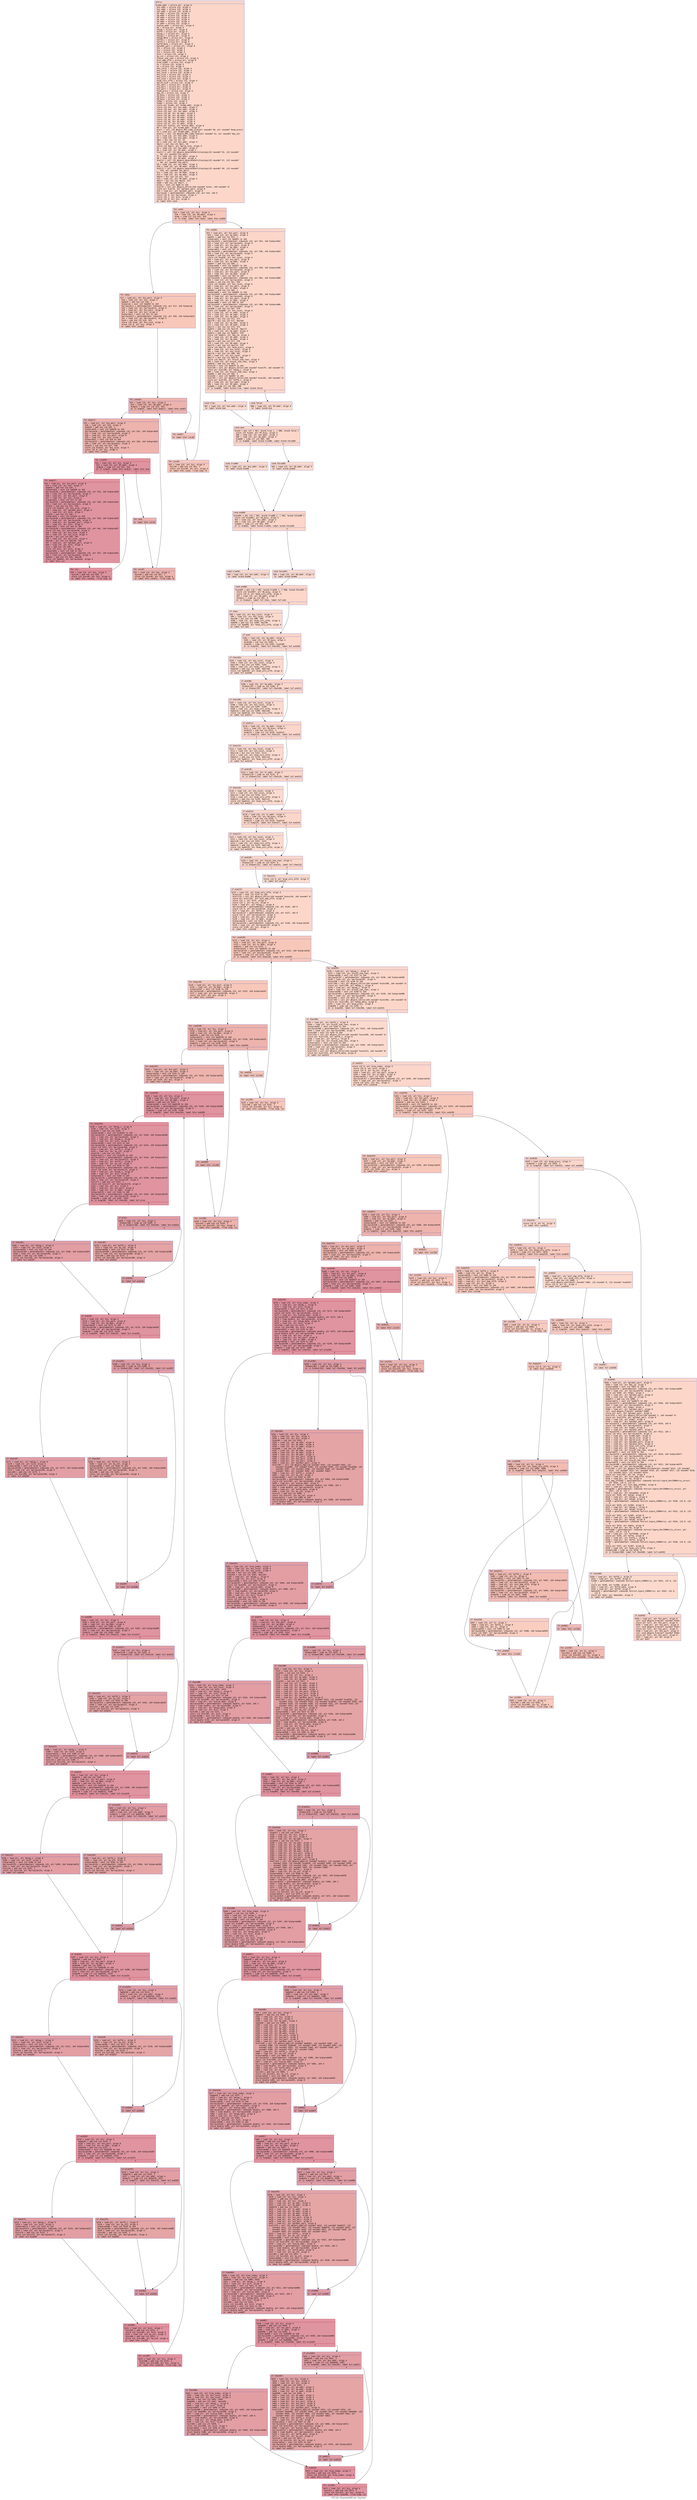 digraph "CFG for 'GenerateDifConv' function" {
	label="CFG for 'GenerateDifConv' function";

	Node0x55f01d227540 [shape=record,color="#3d50c3ff", style=filled, fillcolor="#f6a38570" fontname="Courier",label="{entry:\l|  %comm.addr = alloca ptr, align 8\l  %nx.addr = alloca i32, align 4\l  %ny.addr = alloca i32, align 4\l  %nz.addr = alloca i32, align 4\l  %P.addr = alloca i32, align 4\l  %Q.addr = alloca i32, align 4\l  %R.addr = alloca i32, align 4\l  %p.addr = alloca i32, align 4\l  %q.addr = alloca i32, align 4\l  %r.addr = alloca i32, align 4\l  %value.addr = alloca ptr, align 8\l  %A = alloca ptr, align 8\l  %diag = alloca ptr, align 8\l  %offd = alloca ptr, align 8\l  %diag_i = alloca ptr, align 8\l  %diag_j = alloca ptr, align 8\l  %diag_data = alloca ptr, align 8\l  %offd_i = alloca ptr, align 8\l  %offd_j = alloca ptr, align 8\l  %offd_data = alloca ptr, align 8\l  %global_part = alloca ptr, align 8\l  %ix = alloca i32, align 4\l  %iy = alloca i32, align 4\l  %iz = alloca i32, align 4\l  %cnt = alloca i32, align 4\l  %o_cnt = alloca i32, align 4\l  %local_num_rows = alloca i32, align 4\l  %col_map_offd = alloca ptr, align 8\l  %row_index = alloca i32, align 4\l  %i = alloca i32, align 4\l  %j = alloca i32, align 4\l  %nx_local = alloca i32, align 4\l  %ny_local = alloca i32, align 4\l  %nz_local = alloca i32, align 4\l  %nx_size = alloca i32, align 4\l  %ny_size = alloca i32, align 4\l  %nz_size = alloca i32, align 4\l  %num_cols_offd = alloca i32, align 4\l  %grid_size = alloca i32, align 4\l  %nx_part = alloca ptr, align 8\l  %ny_part = alloca ptr, align 8\l  %nz_part = alloca ptr, align 8\l  %num_procs = alloca i32, align 4\l  %my_id = alloca i32, align 4\l  %P_busy = alloca i32, align 4\l  %Q_busy = alloca i32, align 4\l  %R_busy = alloca i32, align 4\l  %tmp1 = alloca i32, align 4\l  %tmp2 = alloca i32, align 4\l  store ptr %comm, ptr %comm.addr, align 8\l  store i32 %nx, ptr %nx.addr, align 4\l  store i32 %ny, ptr %ny.addr, align 4\l  store i32 %nz, ptr %nz.addr, align 4\l  store i32 %P, ptr %P.addr, align 4\l  store i32 %Q, ptr %Q.addr, align 4\l  store i32 %R, ptr %R.addr, align 4\l  store i32 %p, ptr %p.addr, align 4\l  store i32 %q, ptr %q.addr, align 4\l  store i32 %r, ptr %r.addr, align 4\l  store ptr %value, ptr %value.addr, align 8\l  %0 = load ptr, ptr %comm.addr, align 8\l  %call = call i32 @hypre_MPI_Comm_size(ptr noundef %0, ptr noundef %num_procs)\l  %1 = load ptr, ptr %comm.addr, align 8\l  %call1 = call i32 @hypre_MPI_Comm_rank(ptr noundef %1, ptr noundef %my_id)\l  %2 = load i32, ptr %nx.addr, align 4\l  %3 = load i32, ptr %ny.addr, align 4\l  %mul = mul nsw i32 %2, %3\l  %4 = load i32, ptr %nz.addr, align 4\l  %mul2 = mul nsw i32 %mul, %4\l  store i32 %mul2, ptr %grid_size, align 4\l  %5 = load i32, ptr %nx.addr, align 4\l  %6 = load i32, ptr %P.addr, align 4\l  %call3 = call i32 @hypre_GeneratePartitioning(i32 noundef %5, i32 noundef\l... %6, ptr noundef %nx_part)\l  %7 = load i32, ptr %ny.addr, align 4\l  %8 = load i32, ptr %Q.addr, align 4\l  %call4 = call i32 @hypre_GeneratePartitioning(i32 noundef %7, i32 noundef\l... %8, ptr noundef %ny_part)\l  %9 = load i32, ptr %nz.addr, align 4\l  %10 = load i32, ptr %R.addr, align 4\l  %call5 = call i32 @hypre_GeneratePartitioning(i32 noundef %9, i32 noundef\l... %10, ptr noundef %nz_part)\l  %11 = load i32, ptr %P.addr, align 4\l  %12 = load i32, ptr %Q.addr, align 4\l  %mul6 = mul nsw i32 %11, %12\l  %13 = load i32, ptr %R.addr, align 4\l  %mul7 = mul nsw i32 %mul6, %13\l  %add = add nsw i32 %mul7, 1\l  %conv = sext i32 %add to i64\l  %call8 = call ptr @hypre_CAlloc(i64 noundef %conv, i64 noundef 4)\l  store ptr %call8, ptr %global_part, align 8\l  %14 = load ptr, ptr %global_part, align 8\l  %arrayidx = getelementptr inbounds i32, ptr %14, i64 0\l  store i32 0, ptr %arrayidx, align 4\l  store i32 1, ptr %cnt, align 4\l  store i32 0, ptr %iz, align 4\l  br label %for.cond\l}"];
	Node0x55f01d227540 -> Node0x55f01d22d450[tooltip="entry -> for.cond\nProbability 100.00%" ];
	Node0x55f01d22d450 [shape=record,color="#3d50c3ff", style=filled, fillcolor="#ec7f6370" fontname="Courier",label="{for.cond:\l|  %15 = load i32, ptr %iz, align 4\l  %16 = load i32, ptr %R.addr, align 4\l  %cmp = icmp slt i32 %15, %16\l  br i1 %cmp, label %for.body, label %for.end50\l|{<s0>T|<s1>F}}"];
	Node0x55f01d22d450:s0 -> Node0x55f01d22d730[tooltip="for.cond -> for.body\nProbability 96.88%" ];
	Node0x55f01d22d450:s1 -> Node0x55f01d22d7b0[tooltip="for.cond -> for.end50\nProbability 3.12%" ];
	Node0x55f01d22d730 [shape=record,color="#3d50c3ff", style=filled, fillcolor="#ec7f6370" fontname="Courier",label="{for.body:\l|  %17 = load ptr, ptr %nz_part, align 8\l  %18 = load i32, ptr %iz, align 4\l  %add10 = add nsw i32 %18, 1\l  %idxprom = sext i32 %add10 to i64\l  %arrayidx11 = getelementptr inbounds i32, ptr %17, i64 %idxprom\l  %19 = load i32, ptr %arrayidx11, align 4\l  %20 = load ptr, ptr %nz_part, align 8\l  %21 = load i32, ptr %iz, align 4\l  %idxprom12 = sext i32 %21 to i64\l  %arrayidx13 = getelementptr inbounds i32, ptr %20, i64 %idxprom12\l  %22 = load i32, ptr %arrayidx13, align 4\l  %sub = sub nsw i32 %19, %22\l  store i32 %sub, ptr %nz_size, align 4\l  store i32 0, ptr %iy, align 4\l  br label %for.cond14\l}"];
	Node0x55f01d22d730 -> Node0x55f01d22e1b0[tooltip="for.body -> for.cond14\nProbability 100.00%" ];
	Node0x55f01d22e1b0 [shape=record,color="#3d50c3ff", style=filled, fillcolor="#d6524470" fontname="Courier",label="{for.cond14:\l|  %23 = load i32, ptr %iy, align 4\l  %24 = load i32, ptr %Q.addr, align 4\l  %cmp15 = icmp slt i32 %23, %24\l  br i1 %cmp15, label %for.body17, label %for.end47\l|{<s0>T|<s1>F}}"];
	Node0x55f01d22e1b0:s0 -> Node0x55f01d22e450[tooltip="for.cond14 -> for.body17\nProbability 96.88%" ];
	Node0x55f01d22e1b0:s1 -> Node0x55f01d22e4d0[tooltip="for.cond14 -> for.end47\nProbability 3.12%" ];
	Node0x55f01d22e450 [shape=record,color="#3d50c3ff", style=filled, fillcolor="#d6524470" fontname="Courier",label="{for.body17:\l|  %25 = load ptr, ptr %ny_part, align 8\l  %26 = load i32, ptr %iy, align 4\l  %add18 = add nsw i32 %26, 1\l  %idxprom19 = sext i32 %add18 to i64\l  %arrayidx20 = getelementptr inbounds i32, ptr %25, i64 %idxprom19\l  %27 = load i32, ptr %arrayidx20, align 4\l  %28 = load ptr, ptr %ny_part, align 8\l  %29 = load i32, ptr %iy, align 4\l  %idxprom21 = sext i32 %29 to i64\l  %arrayidx22 = getelementptr inbounds i32, ptr %28, i64 %idxprom21\l  %30 = load i32, ptr %arrayidx22, align 4\l  %sub23 = sub nsw i32 %27, %30\l  store i32 %sub23, ptr %ny_size, align 4\l  store i32 0, ptr %ix, align 4\l  br label %for.cond24\l}"];
	Node0x55f01d22e450 -> Node0x55f01d22eee0[tooltip="for.body17 -> for.cond24\nProbability 100.00%" ];
	Node0x55f01d22eee0 [shape=record,color="#b70d28ff", style=filled, fillcolor="#b70d2870" fontname="Courier",label="{for.cond24:\l|  %31 = load i32, ptr %ix, align 4\l  %32 = load i32, ptr %P.addr, align 4\l  %cmp25 = icmp slt i32 %31, %32\l  br i1 %cmp25, label %for.body27, label %for.end\l|{<s0>T|<s1>F}}"];
	Node0x55f01d22eee0:s0 -> Node0x55f01d229740[tooltip="for.cond24 -> for.body27\nProbability 96.88%" ];
	Node0x55f01d22eee0:s1 -> Node0x55f01d2297c0[tooltip="for.cond24 -> for.end\nProbability 3.12%" ];
	Node0x55f01d229740 [shape=record,color="#b70d28ff", style=filled, fillcolor="#b70d2870" fontname="Courier",label="{for.body27:\l|  %33 = load ptr, ptr %nx_part, align 8\l  %34 = load i32, ptr %ix, align 4\l  %add28 = add nsw i32 %34, 1\l  %idxprom29 = sext i32 %add28 to i64\l  %arrayidx30 = getelementptr inbounds i32, ptr %33, i64 %idxprom29\l  %35 = load i32, ptr %arrayidx30, align 4\l  %36 = load ptr, ptr %nx_part, align 8\l  %37 = load i32, ptr %ix, align 4\l  %idxprom31 = sext i32 %37 to i64\l  %arrayidx32 = getelementptr inbounds i32, ptr %36, i64 %idxprom31\l  %38 = load i32, ptr %arrayidx32, align 4\l  %sub33 = sub nsw i32 %35, %38\l  store i32 %sub33, ptr %nx_size, align 4\l  %39 = load ptr, ptr %global_part, align 8\l  %40 = load i32, ptr %cnt, align 4\l  %sub34 = sub nsw i32 %40, 1\l  %idxprom35 = sext i32 %sub34 to i64\l  %arrayidx36 = getelementptr inbounds i32, ptr %39, i64 %idxprom35\l  %41 = load i32, ptr %arrayidx36, align 4\l  %42 = load ptr, ptr %global_part, align 8\l  %43 = load i32, ptr %cnt, align 4\l  %idxprom37 = sext i32 %43 to i64\l  %arrayidx38 = getelementptr inbounds i32, ptr %42, i64 %idxprom37\l  store i32 %41, ptr %arrayidx38, align 4\l  %44 = load i32, ptr %nx_size, align 4\l  %45 = load i32, ptr %ny_size, align 4\l  %mul39 = mul nsw i32 %44, %45\l  %46 = load i32, ptr %nz_size, align 4\l  %mul40 = mul nsw i32 %mul39, %46\l  %47 = load ptr, ptr %global_part, align 8\l  %48 = load i32, ptr %cnt, align 4\l  %inc = add nsw i32 %48, 1\l  store i32 %inc, ptr %cnt, align 4\l  %idxprom41 = sext i32 %48 to i64\l  %arrayidx42 = getelementptr inbounds i32, ptr %47, i64 %idxprom41\l  %49 = load i32, ptr %arrayidx42, align 4\l  %add43 = add nsw i32 %49, %mul40\l  store i32 %add43, ptr %arrayidx42, align 4\l  br label %for.inc\l}"];
	Node0x55f01d229740 -> Node0x55f01d232090[tooltip="for.body27 -> for.inc\nProbability 100.00%" ];
	Node0x55f01d232090 [shape=record,color="#b70d28ff", style=filled, fillcolor="#b70d2870" fontname="Courier",label="{for.inc:\l|  %50 = load i32, ptr %ix, align 4\l  %inc44 = add nsw i32 %50, 1\l  store i32 %inc44, ptr %ix, align 4\l  br label %for.cond24, !llvm.loop !6\l}"];
	Node0x55f01d232090 -> Node0x55f01d22eee0[tooltip="for.inc -> for.cond24\nProbability 100.00%" ];
	Node0x55f01d2297c0 [shape=record,color="#3d50c3ff", style=filled, fillcolor="#d6524470" fontname="Courier",label="{for.end:\l|  br label %for.inc45\l}"];
	Node0x55f01d2297c0 -> Node0x55f01d232f10[tooltip="for.end -> for.inc45\nProbability 100.00%" ];
	Node0x55f01d232f10 [shape=record,color="#3d50c3ff", style=filled, fillcolor="#d6524470" fontname="Courier",label="{for.inc45:\l|  %51 = load i32, ptr %iy, align 4\l  %inc46 = add nsw i32 %51, 1\l  store i32 %inc46, ptr %iy, align 4\l  br label %for.cond14, !llvm.loop !8\l}"];
	Node0x55f01d232f10 -> Node0x55f01d22e1b0[tooltip="for.inc45 -> for.cond14\nProbability 100.00%" ];
	Node0x55f01d22e4d0 [shape=record,color="#3d50c3ff", style=filled, fillcolor="#ec7f6370" fontname="Courier",label="{for.end47:\l|  br label %for.inc48\l}"];
	Node0x55f01d22e4d0 -> Node0x55f01d233390[tooltip="for.end47 -> for.inc48\nProbability 100.00%" ];
	Node0x55f01d233390 [shape=record,color="#3d50c3ff", style=filled, fillcolor="#ec7f6370" fontname="Courier",label="{for.inc48:\l|  %52 = load i32, ptr %iz, align 4\l  %inc49 = add nsw i32 %52, 1\l  store i32 %inc49, ptr %iz, align 4\l  br label %for.cond, !llvm.loop !9\l}"];
	Node0x55f01d233390 -> Node0x55f01d22d450[tooltip="for.inc48 -> for.cond\nProbability 100.00%" ];
	Node0x55f01d22d7b0 [shape=record,color="#3d50c3ff", style=filled, fillcolor="#f6a38570" fontname="Courier",label="{for.end50:\l|  %53 = load ptr, ptr %nx_part, align 8\l  %54 = load i32, ptr %p.addr, align 4\l  %add51 = add nsw i32 %54, 1\l  %idxprom52 = sext i32 %add51 to i64\l  %arrayidx53 = getelementptr inbounds i32, ptr %53, i64 %idxprom52\l  %55 = load i32, ptr %arrayidx53, align 4\l  %56 = load ptr, ptr %nx_part, align 8\l  %57 = load i32, ptr %p.addr, align 4\l  %idxprom54 = sext i32 %57 to i64\l  %arrayidx55 = getelementptr inbounds i32, ptr %56, i64 %idxprom54\l  %58 = load i32, ptr %arrayidx55, align 4\l  %sub56 = sub nsw i32 %55, %58\l  store i32 %sub56, ptr %nx_local, align 4\l  %59 = load ptr, ptr %ny_part, align 8\l  %60 = load i32, ptr %q.addr, align 4\l  %add57 = add nsw i32 %60, 1\l  %idxprom58 = sext i32 %add57 to i64\l  %arrayidx59 = getelementptr inbounds i32, ptr %59, i64 %idxprom58\l  %61 = load i32, ptr %arrayidx59, align 4\l  %62 = load ptr, ptr %ny_part, align 8\l  %63 = load i32, ptr %q.addr, align 4\l  %idxprom60 = sext i32 %63 to i64\l  %arrayidx61 = getelementptr inbounds i32, ptr %62, i64 %idxprom60\l  %64 = load i32, ptr %arrayidx61, align 4\l  %sub62 = sub nsw i32 %61, %64\l  store i32 %sub62, ptr %ny_local, align 4\l  %65 = load ptr, ptr %nz_part, align 8\l  %66 = load i32, ptr %r.addr, align 4\l  %add63 = add nsw i32 %66, 1\l  %idxprom64 = sext i32 %add63 to i64\l  %arrayidx65 = getelementptr inbounds i32, ptr %65, i64 %idxprom64\l  %67 = load i32, ptr %arrayidx65, align 4\l  %68 = load ptr, ptr %nz_part, align 8\l  %69 = load i32, ptr %r.addr, align 4\l  %idxprom66 = sext i32 %69 to i64\l  %arrayidx67 = getelementptr inbounds i32, ptr %68, i64 %idxprom66\l  %70 = load i32, ptr %arrayidx67, align 4\l  %sub68 = sub nsw i32 %67, %70\l  store i32 %sub68, ptr %nz_local, align 4\l  %71 = load i32, ptr %r.addr, align 4\l  %72 = load i32, ptr %P.addr, align 4\l  %73 = load i32, ptr %Q.addr, align 4\l  %mul69 = mul nsw i32 %72, %73\l  %mul70 = mul nsw i32 %71, %mul69\l  %74 = load i32, ptr %q.addr, align 4\l  %75 = load i32, ptr %P.addr, align 4\l  %mul71 = mul nsw i32 %74, %75\l  %add72 = add nsw i32 %mul70, %mul71\l  %76 = load i32, ptr %p.addr, align 4\l  %add73 = add nsw i32 %add72, %76\l  store i32 %add73, ptr %my_id, align 4\l  %77 = load i32, ptr %P.addr, align 4\l  %78 = load i32, ptr %Q.addr, align 4\l  %mul74 = mul nsw i32 %77, %78\l  %79 = load i32, ptr %R.addr, align 4\l  %mul75 = mul nsw i32 %mul74, %79\l  store i32 %mul75, ptr %num_procs, align 4\l  %80 = load i32, ptr %nx_local, align 4\l  %81 = load i32, ptr %ny_local, align 4\l  %mul76 = mul nsw i32 %80, %81\l  %82 = load i32, ptr %nz_local, align 4\l  %mul77 = mul nsw i32 %mul76, %82\l  store i32 %mul77, ptr %local_num_rows, align 4\l  %83 = load i32, ptr %local_num_rows, align 4\l  %add78 = add nsw i32 %83, 1\l  %conv79 = sext i32 %add78 to i64\l  %call80 = call ptr @hypre_CAlloc(i64 noundef %conv79, i64 noundef 4)\l  store ptr %call80, ptr %diag_i, align 8\l  %84 = load i32, ptr %local_num_rows, align 4\l  %add81 = add nsw i32 %84, 1\l  %conv82 = sext i32 %add81 to i64\l  %call83 = call ptr @hypre_CAlloc(i64 noundef %conv82, i64 noundef 4)\l  store ptr %call83, ptr %offd_i, align 8\l  %85 = load i32, ptr %nx.addr, align 4\l  %86 = load i32, ptr %P.addr, align 4\l  %cmp84 = icmp slt i32 %85, %86\l  br i1 %cmp84, label %cond.true, label %cond.false\l|{<s0>T|<s1>F}}"];
	Node0x55f01d22d7b0:s0 -> Node0x55f01d236690[tooltip="for.end50 -> cond.true\nProbability 50.00%" ];
	Node0x55f01d22d7b0:s1 -> Node0x55f01d236710[tooltip="for.end50 -> cond.false\nProbability 50.00%" ];
	Node0x55f01d236690 [shape=record,color="#3d50c3ff", style=filled, fillcolor="#f7ac8e70" fontname="Courier",label="{cond.true:\l|  %87 = load i32, ptr %nx.addr, align 4\l  br label %cond.end\l}"];
	Node0x55f01d236690 -> Node0x55f01d2368c0[tooltip="cond.true -> cond.end\nProbability 100.00%" ];
	Node0x55f01d236710 [shape=record,color="#3d50c3ff", style=filled, fillcolor="#f7ac8e70" fontname="Courier",label="{cond.false:\l|  %88 = load i32, ptr %P.addr, align 4\l  br label %cond.end\l}"];
	Node0x55f01d236710 -> Node0x55f01d2368c0[tooltip="cond.false -> cond.end\nProbability 100.00%" ];
	Node0x55f01d2368c0 [shape=record,color="#3d50c3ff", style=filled, fillcolor="#f6a38570" fontname="Courier",label="{cond.end:\l|  %cond = phi i32 [ %87, %cond.true ], [ %88, %cond.false ]\l  store i32 %cond, ptr %P_busy, align 4\l  %89 = load i32, ptr %ny.addr, align 4\l  %90 = load i32, ptr %Q.addr, align 4\l  %cmp86 = icmp slt i32 %89, %90\l  br i1 %cmp86, label %cond.true88, label %cond.false89\l|{<s0>T|<s1>F}}"];
	Node0x55f01d2368c0:s0 -> Node0x55f01d236d10[tooltip="cond.end -> cond.true88\nProbability 50.00%" ];
	Node0x55f01d2368c0:s1 -> Node0x55f01d236d90[tooltip="cond.end -> cond.false89\nProbability 50.00%" ];
	Node0x55f01d236d10 [shape=record,color="#3d50c3ff", style=filled, fillcolor="#f7ac8e70" fontname="Courier",label="{cond.true88:\l|  %91 = load i32, ptr %ny.addr, align 4\l  br label %cond.end90\l}"];
	Node0x55f01d236d10 -> Node0x55f01d236f40[tooltip="cond.true88 -> cond.end90\nProbability 100.00%" ];
	Node0x55f01d236d90 [shape=record,color="#3d50c3ff", style=filled, fillcolor="#f7ac8e70" fontname="Courier",label="{cond.false89:\l|  %92 = load i32, ptr %Q.addr, align 4\l  br label %cond.end90\l}"];
	Node0x55f01d236d90 -> Node0x55f01d236f40[tooltip="cond.false89 -> cond.end90\nProbability 100.00%" ];
	Node0x55f01d236f40 [shape=record,color="#3d50c3ff", style=filled, fillcolor="#f6a38570" fontname="Courier",label="{cond.end90:\l|  %cond91 = phi i32 [ %91, %cond.true88 ], [ %92, %cond.false89 ]\l  store i32 %cond91, ptr %Q_busy, align 4\l  %93 = load i32, ptr %nz.addr, align 4\l  %94 = load i32, ptr %R.addr, align 4\l  %cmp92 = icmp slt i32 %93, %94\l  br i1 %cmp92, label %cond.true94, label %cond.false95\l|{<s0>T|<s1>F}}"];
	Node0x55f01d236f40:s0 -> Node0x55f01d237390[tooltip="cond.end90 -> cond.true94\nProbability 50.00%" ];
	Node0x55f01d236f40:s1 -> Node0x55f01d237470[tooltip="cond.end90 -> cond.false95\nProbability 50.00%" ];
	Node0x55f01d237390 [shape=record,color="#3d50c3ff", style=filled, fillcolor="#f7ac8e70" fontname="Courier",label="{cond.true94:\l|  %95 = load i32, ptr %nz.addr, align 4\l  br label %cond.end96\l}"];
	Node0x55f01d237390 -> Node0x55f01d231370[tooltip="cond.true94 -> cond.end96\nProbability 100.00%" ];
	Node0x55f01d237470 [shape=record,color="#3d50c3ff", style=filled, fillcolor="#f7ac8e70" fontname="Courier",label="{cond.false95:\l|  %96 = load i32, ptr %R.addr, align 4\l  br label %cond.end96\l}"];
	Node0x55f01d237470 -> Node0x55f01d231370[tooltip="cond.false95 -> cond.end96\nProbability 100.00%" ];
	Node0x55f01d231370 [shape=record,color="#3d50c3ff", style=filled, fillcolor="#f6a38570" fontname="Courier",label="{cond.end96:\l|  %cond97 = phi i32 [ %95, %cond.true94 ], [ %96, %cond.false95 ]\l  store i32 %cond97, ptr %R_busy, align 4\l  store i32 0, ptr %num_cols_offd, align 4\l  %97 = load i32, ptr %p.addr, align 4\l  %tobool = icmp ne i32 %97, 0\l  br i1 %tobool, label %if.then, label %if.end\l|{<s0>T|<s1>F}}"];
	Node0x55f01d231370:s0 -> Node0x55f01d2317e0[tooltip="cond.end96 -> if.then\nProbability 62.50%" ];
	Node0x55f01d231370:s1 -> Node0x55f01d2318b0[tooltip="cond.end96 -> if.end\nProbability 37.50%" ];
	Node0x55f01d2317e0 [shape=record,color="#3d50c3ff", style=filled, fillcolor="#f7ac8e70" fontname="Courier",label="{if.then:\l|  %98 = load i32, ptr %ny_local, align 4\l  %99 = load i32, ptr %nz_local, align 4\l  %mul98 = mul nsw i32 %98, %99\l  %100 = load i32, ptr %num_cols_offd, align 4\l  %add99 = add nsw i32 %100, %mul98\l  store i32 %add99, ptr %num_cols_offd, align 4\l  br label %if.end\l}"];
	Node0x55f01d2317e0 -> Node0x55f01d2318b0[tooltip="if.then -> if.end\nProbability 100.00%" ];
	Node0x55f01d2318b0 [shape=record,color="#3d50c3ff", style=filled, fillcolor="#f6a38570" fontname="Courier",label="{if.end:\l|  %101 = load i32, ptr %p.addr, align 4\l  %102 = load i32, ptr %P_busy, align 4\l  %sub100 = sub nsw i32 %102, 1\l  %cmp101 = icmp slt i32 %101, %sub100\l  br i1 %cmp101, label %if.then103, label %if.end106\l|{<s0>T|<s1>F}}"];
	Node0x55f01d2318b0:s0 -> Node0x55f01d238ba0[tooltip="if.end -> if.then103\nProbability 50.00%" ];
	Node0x55f01d2318b0:s1 -> Node0x55f01d238c20[tooltip="if.end -> if.end106\nProbability 50.00%" ];
	Node0x55f01d238ba0 [shape=record,color="#3d50c3ff", style=filled, fillcolor="#f7ac8e70" fontname="Courier",label="{if.then103:\l|  %103 = load i32, ptr %ny_local, align 4\l  %104 = load i32, ptr %nz_local, align 4\l  %mul104 = mul nsw i32 %103, %104\l  %105 = load i32, ptr %num_cols_offd, align 4\l  %add105 = add nsw i32 %105, %mul104\l  store i32 %add105, ptr %num_cols_offd, align 4\l  br label %if.end106\l}"];
	Node0x55f01d238ba0 -> Node0x55f01d238c20[tooltip="if.then103 -> if.end106\nProbability 100.00%" ];
	Node0x55f01d238c20 [shape=record,color="#3d50c3ff", style=filled, fillcolor="#f6a38570" fontname="Courier",label="{if.end106:\l|  %106 = load i32, ptr %q.addr, align 4\l  %tobool107 = icmp ne i32 %106, 0\l  br i1 %tobool107, label %if.then108, label %if.end111\l|{<s0>T|<s1>F}}"];
	Node0x55f01d238c20:s0 -> Node0x55f01d239280[tooltip="if.end106 -> if.then108\nProbability 62.50%" ];
	Node0x55f01d238c20:s1 -> Node0x55f01d239300[tooltip="if.end106 -> if.end111\nProbability 37.50%" ];
	Node0x55f01d239280 [shape=record,color="#3d50c3ff", style=filled, fillcolor="#f7ac8e70" fontname="Courier",label="{if.then108:\l|  %107 = load i32, ptr %nx_local, align 4\l  %108 = load i32, ptr %nz_local, align 4\l  %mul109 = mul nsw i32 %107, %108\l  %109 = load i32, ptr %num_cols_offd, align 4\l  %add110 = add nsw i32 %109, %mul109\l  store i32 %add110, ptr %num_cols_offd, align 4\l  br label %if.end111\l}"];
	Node0x55f01d239280 -> Node0x55f01d239300[tooltip="if.then108 -> if.end111\nProbability 100.00%" ];
	Node0x55f01d239300 [shape=record,color="#3d50c3ff", style=filled, fillcolor="#f6a38570" fontname="Courier",label="{if.end111:\l|  %110 = load i32, ptr %q.addr, align 4\l  %111 = load i32, ptr %Q_busy, align 4\l  %sub112 = sub nsw i32 %111, 1\l  %cmp113 = icmp slt i32 %110, %sub112\l  br i1 %cmp113, label %if.then115, label %if.end118\l|{<s0>T|<s1>F}}"];
	Node0x55f01d239300:s0 -> Node0x55f01d239a80[tooltip="if.end111 -> if.then115\nProbability 50.00%" ];
	Node0x55f01d239300:s1 -> Node0x55f01d239b00[tooltip="if.end111 -> if.end118\nProbability 50.00%" ];
	Node0x55f01d239a80 [shape=record,color="#3d50c3ff", style=filled, fillcolor="#f7ac8e70" fontname="Courier",label="{if.then115:\l|  %112 = load i32, ptr %nx_local, align 4\l  %113 = load i32, ptr %nz_local, align 4\l  %mul116 = mul nsw i32 %112, %113\l  %114 = load i32, ptr %num_cols_offd, align 4\l  %add117 = add nsw i32 %114, %mul116\l  store i32 %add117, ptr %num_cols_offd, align 4\l  br label %if.end118\l}"];
	Node0x55f01d239a80 -> Node0x55f01d239b00[tooltip="if.then115 -> if.end118\nProbability 100.00%" ];
	Node0x55f01d239b00 [shape=record,color="#3d50c3ff", style=filled, fillcolor="#f6a38570" fontname="Courier",label="{if.end118:\l|  %115 = load i32, ptr %r.addr, align 4\l  %tobool119 = icmp ne i32 %115, 0\l  br i1 %tobool119, label %if.then120, label %if.end123\l|{<s0>T|<s1>F}}"];
	Node0x55f01d239b00:s0 -> Node0x55f01d22f1b0[tooltip="if.end118 -> if.then120\nProbability 62.50%" ];
	Node0x55f01d239b00:s1 -> Node0x55f01d22f230[tooltip="if.end118 -> if.end123\nProbability 37.50%" ];
	Node0x55f01d22f1b0 [shape=record,color="#3d50c3ff", style=filled, fillcolor="#f7ac8e70" fontname="Courier",label="{if.then120:\l|  %116 = load i32, ptr %nx_local, align 4\l  %117 = load i32, ptr %ny_local, align 4\l  %mul121 = mul nsw i32 %116, %117\l  %118 = load i32, ptr %num_cols_offd, align 4\l  %add122 = add nsw i32 %118, %mul121\l  store i32 %add122, ptr %num_cols_offd, align 4\l  br label %if.end123\l}"];
	Node0x55f01d22f1b0 -> Node0x55f01d22f230[tooltip="if.then120 -> if.end123\nProbability 100.00%" ];
	Node0x55f01d22f230 [shape=record,color="#3d50c3ff", style=filled, fillcolor="#f6a38570" fontname="Courier",label="{if.end123:\l|  %119 = load i32, ptr %r.addr, align 4\l  %120 = load i32, ptr %R_busy, align 4\l  %sub124 = sub nsw i32 %120, 1\l  %cmp125 = icmp slt i32 %119, %sub124\l  br i1 %cmp125, label %if.then127, label %if.end130\l|{<s0>T|<s1>F}}"];
	Node0x55f01d22f230:s0 -> Node0x55f01d22f9b0[tooltip="if.end123 -> if.then127\nProbability 50.00%" ];
	Node0x55f01d22f230:s1 -> Node0x55f01d22fa30[tooltip="if.end123 -> if.end130\nProbability 50.00%" ];
	Node0x55f01d22f9b0 [shape=record,color="#3d50c3ff", style=filled, fillcolor="#f7ac8e70" fontname="Courier",label="{if.then127:\l|  %121 = load i32, ptr %nx_local, align 4\l  %122 = load i32, ptr %ny_local, align 4\l  %mul128 = mul nsw i32 %121, %122\l  %123 = load i32, ptr %num_cols_offd, align 4\l  %add129 = add nsw i32 %123, %mul128\l  store i32 %add129, ptr %num_cols_offd, align 4\l  br label %if.end130\l}"];
	Node0x55f01d22f9b0 -> Node0x55f01d22fa30[tooltip="if.then127 -> if.end130\nProbability 100.00%" ];
	Node0x55f01d22fa30 [shape=record,color="#3d50c3ff", style=filled, fillcolor="#f6a38570" fontname="Courier",label="{if.end130:\l|  %124 = load i32, ptr %local_num_rows, align 4\l  %tobool131 = icmp ne i32 %124, 0\l  br i1 %tobool131, label %if.end133, label %if.then132\l|{<s0>T|<s1>F}}"];
	Node0x55f01d22fa30:s0 -> Node0x55f01d230090[tooltip="if.end130 -> if.end133\nProbability 62.50%" ];
	Node0x55f01d22fa30:s1 -> Node0x55f01d230110[tooltip="if.end130 -> if.then132\nProbability 37.50%" ];
	Node0x55f01d230110 [shape=record,color="#3d50c3ff", style=filled, fillcolor="#f7af9170" fontname="Courier",label="{if.then132:\l|  store i32 0, ptr %num_cols_offd, align 4\l  br label %if.end133\l}"];
	Node0x55f01d230110 -> Node0x55f01d230090[tooltip="if.then132 -> if.end133\nProbability 100.00%" ];
	Node0x55f01d230090 [shape=record,color="#3d50c3ff", style=filled, fillcolor="#f6a38570" fontname="Courier",label="{if.end133:\l|  %125 = load i32, ptr %num_cols_offd, align 4\l  %conv134 = sext i32 %125 to i64\l  %call135 = call ptr @hypre_CAlloc(i64 noundef %conv134, i64 noundef 4)\l  store ptr %call135, ptr %col_map_offd, align 8\l  store i32 1, ptr %cnt, align 4\l  store i32 1, ptr %o_cnt, align 4\l  %126 = load ptr, ptr %diag_i, align 8\l  %arrayidx136 = getelementptr inbounds i32, ptr %126, i64 0\l  store i32 0, ptr %arrayidx136, align 4\l  %127 = load ptr, ptr %offd_i, align 8\l  %arrayidx137 = getelementptr inbounds i32, ptr %127, i64 0\l  store i32 0, ptr %arrayidx137, align 4\l  %128 = load ptr, ptr %nz_part, align 8\l  %129 = load i32, ptr %r.addr, align 4\l  %idxprom138 = sext i32 %129 to i64\l  %arrayidx139 = getelementptr inbounds i32, ptr %128, i64 %idxprom138\l  %130 = load i32, ptr %arrayidx139, align 4\l  store i32 %130, ptr %iz, align 4\l  br label %for.cond140\l}"];
	Node0x55f01d230090 -> Node0x55f01d23dad0[tooltip="if.end133 -> for.cond140\nProbability 100.00%" ];
	Node0x55f01d23dad0 [shape=record,color="#3d50c3ff", style=filled, fillcolor="#ec7f6370" fontname="Courier",label="{for.cond140:\l|  %131 = load i32, ptr %iz, align 4\l  %132 = load ptr, ptr %nz_part, align 8\l  %133 = load i32, ptr %r.addr, align 4\l  %add141 = add nsw i32 %133, 1\l  %idxprom142 = sext i32 %add141 to i64\l  %arrayidx143 = getelementptr inbounds i32, ptr %132, i64 %idxprom142\l  %134 = load i32, ptr %arrayidx143, align 4\l  %cmp144 = icmp slt i32 %131, %134\l  br i1 %cmp144, label %for.body146, label %for.end295\l|{<s0>T|<s1>F}}"];
	Node0x55f01d23dad0:s0 -> Node0x55f01d23e050[tooltip="for.cond140 -> for.body146\nProbability 96.88%" ];
	Node0x55f01d23dad0:s1 -> Node0x55f01d23e0d0[tooltip="for.cond140 -> for.end295\nProbability 3.12%" ];
	Node0x55f01d23e050 [shape=record,color="#3d50c3ff", style=filled, fillcolor="#ec7f6370" fontname="Courier",label="{for.body146:\l|  %135 = load ptr, ptr %ny_part, align 8\l  %136 = load i32, ptr %q.addr, align 4\l  %idxprom147 = sext i32 %136 to i64\l  %arrayidx148 = getelementptr inbounds i32, ptr %135, i64 %idxprom147\l  %137 = load i32, ptr %arrayidx148, align 4\l  store i32 %137, ptr %iy, align 4\l  br label %for.cond149\l}"];
	Node0x55f01d23e050 -> Node0x55f01d23e590[tooltip="for.body146 -> for.cond149\nProbability 100.00%" ];
	Node0x55f01d23e590 [shape=record,color="#3d50c3ff", style=filled, fillcolor="#d6524470" fontname="Courier",label="{for.cond149:\l|  %138 = load i32, ptr %iy, align 4\l  %139 = load ptr, ptr %ny_part, align 8\l  %140 = load i32, ptr %q.addr, align 4\l  %add150 = add nsw i32 %140, 1\l  %idxprom151 = sext i32 %add150 to i64\l  %arrayidx152 = getelementptr inbounds i32, ptr %139, i64 %idxprom151\l  %141 = load i32, ptr %arrayidx152, align 4\l  %cmp153 = icmp slt i32 %138, %141\l  br i1 %cmp153, label %for.body155, label %for.end292\l|{<s0>T|<s1>F}}"];
	Node0x55f01d23e590:s0 -> Node0x55f01d23eb50[tooltip="for.cond149 -> for.body155\nProbability 96.88%" ];
	Node0x55f01d23e590:s1 -> Node0x55f01d23ebd0[tooltip="for.cond149 -> for.end292\nProbability 3.12%" ];
	Node0x55f01d23eb50 [shape=record,color="#3d50c3ff", style=filled, fillcolor="#d6524470" fontname="Courier",label="{for.body155:\l|  %142 = load ptr, ptr %nx_part, align 8\l  %143 = load i32, ptr %p.addr, align 4\l  %idxprom156 = sext i32 %143 to i64\l  %arrayidx157 = getelementptr inbounds i32, ptr %142, i64 %idxprom156\l  %144 = load i32, ptr %arrayidx157, align 4\l  store i32 %144, ptr %ix, align 4\l  br label %for.cond158\l}"];
	Node0x55f01d23eb50 -> Node0x55f01d23f0f0[tooltip="for.body155 -> for.cond158\nProbability 100.00%" ];
	Node0x55f01d23f0f0 [shape=record,color="#b70d28ff", style=filled, fillcolor="#b70d2870" fontname="Courier",label="{for.cond158:\l|  %145 = load i32, ptr %ix, align 4\l  %146 = load ptr, ptr %nx_part, align 8\l  %147 = load i32, ptr %p.addr, align 4\l  %add159 = add nsw i32 %147, 1\l  %idxprom160 = sext i32 %add159 to i64\l  %arrayidx161 = getelementptr inbounds i32, ptr %146, i64 %idxprom160\l  %148 = load i32, ptr %arrayidx161, align 4\l  %cmp162 = icmp slt i32 %145, %148\l  br i1 %cmp162, label %for.body164, label %for.end289\l|{<s0>T|<s1>F}}"];
	Node0x55f01d23f0f0:s0 -> Node0x55f01d23f6b0[tooltip="for.cond158 -> for.body164\nProbability 96.88%" ];
	Node0x55f01d23f0f0:s1 -> Node0x55f01d23f730[tooltip="for.cond158 -> for.end289\nProbability 3.12%" ];
	Node0x55f01d23f6b0 [shape=record,color="#b70d28ff", style=filled, fillcolor="#b70d2870" fontname="Courier",label="{for.body164:\l|  %149 = load ptr, ptr %diag_i, align 8\l  %150 = load i32, ptr %cnt, align 4\l  %sub165 = sub nsw i32 %150, 1\l  %idxprom166 = sext i32 %sub165 to i64\l  %arrayidx167 = getelementptr inbounds i32, ptr %149, i64 %idxprom166\l  %151 = load i32, ptr %arrayidx167, align 4\l  %152 = load ptr, ptr %diag_i, align 8\l  %153 = load i32, ptr %cnt, align 4\l  %idxprom168 = sext i32 %153 to i64\l  %arrayidx169 = getelementptr inbounds i32, ptr %152, i64 %idxprom168\l  store i32 %151, ptr %arrayidx169, align 4\l  %154 = load ptr, ptr %offd_i, align 8\l  %155 = load i32, ptr %o_cnt, align 4\l  %sub170 = sub nsw i32 %155, 1\l  %idxprom171 = sext i32 %sub170 to i64\l  %arrayidx172 = getelementptr inbounds i32, ptr %154, i64 %idxprom171\l  %156 = load i32, ptr %arrayidx172, align 4\l  %157 = load ptr, ptr %offd_i, align 8\l  %158 = load i32, ptr %o_cnt, align 4\l  %idxprom173 = sext i32 %158 to i64\l  %arrayidx174 = getelementptr inbounds i32, ptr %157, i64 %idxprom173\l  store i32 %156, ptr %arrayidx174, align 4\l  %159 = load ptr, ptr %diag_i, align 8\l  %160 = load i32, ptr %cnt, align 4\l  %idxprom175 = sext i32 %160 to i64\l  %arrayidx176 = getelementptr inbounds i32, ptr %159, i64 %idxprom175\l  %161 = load i32, ptr %arrayidx176, align 4\l  %inc177 = add nsw i32 %161, 1\l  store i32 %inc177, ptr %arrayidx176, align 4\l  %162 = load i32, ptr %iz, align 4\l  %163 = load ptr, ptr %nz_part, align 8\l  %164 = load i32, ptr %r.addr, align 4\l  %idxprom178 = sext i32 %164 to i64\l  %arrayidx179 = getelementptr inbounds i32, ptr %163, i64 %idxprom178\l  %165 = load i32, ptr %arrayidx179, align 4\l  %cmp180 = icmp sgt i32 %162, %165\l  br i1 %cmp180, label %if.then182, label %if.else\l|{<s0>T|<s1>F}}"];
	Node0x55f01d23f6b0:s0 -> Node0x55f01d240e80[tooltip="for.body164 -> if.then182\nProbability 50.00%" ];
	Node0x55f01d23f6b0:s1 -> Node0x55f01d240f00[tooltip="for.body164 -> if.else\nProbability 50.00%" ];
	Node0x55f01d240e80 [shape=record,color="#3d50c3ff", style=filled, fillcolor="#be242e70" fontname="Courier",label="{if.then182:\l|  %166 = load ptr, ptr %diag_i, align 8\l  %167 = load i32, ptr %cnt, align 4\l  %idxprom183 = sext i32 %167 to i64\l  %arrayidx184 = getelementptr inbounds i32, ptr %166, i64 %idxprom183\l  %168 = load i32, ptr %arrayidx184, align 4\l  %inc185 = add nsw i32 %168, 1\l  store i32 %inc185, ptr %arrayidx184, align 4\l  br label %if.end192\l}"];
	Node0x55f01d240e80 -> Node0x55f01d2414c0[tooltip="if.then182 -> if.end192\nProbability 100.00%" ];
	Node0x55f01d240f00 [shape=record,color="#3d50c3ff", style=filled, fillcolor="#be242e70" fontname="Courier",label="{if.else:\l|  %169 = load i32, ptr %iz, align 4\l  %tobool186 = icmp ne i32 %169, 0\l  br i1 %tobool186, label %if.then187, label %if.end191\l|{<s0>T|<s1>F}}"];
	Node0x55f01d240f00:s0 -> Node0x55f01d2416f0[tooltip="if.else -> if.then187\nProbability 62.50%" ];
	Node0x55f01d240f00:s1 -> Node0x55f01d241770[tooltip="if.else -> if.end191\nProbability 37.50%" ];
	Node0x55f01d2416f0 [shape=record,color="#3d50c3ff", style=filled, fillcolor="#c32e3170" fontname="Courier",label="{if.then187:\l|  %170 = load ptr, ptr %offd_i, align 8\l  %171 = load i32, ptr %o_cnt, align 4\l  %idxprom188 = sext i32 %171 to i64\l  %arrayidx189 = getelementptr inbounds i32, ptr %170, i64 %idxprom188\l  %172 = load i32, ptr %arrayidx189, align 4\l  %inc190 = add nsw i32 %172, 1\l  store i32 %inc190, ptr %arrayidx189, align 4\l  br label %if.end191\l}"];
	Node0x55f01d2416f0 -> Node0x55f01d241770[tooltip="if.then187 -> if.end191\nProbability 100.00%" ];
	Node0x55f01d241770 [shape=record,color="#3d50c3ff", style=filled, fillcolor="#be242e70" fontname="Courier",label="{if.end191:\l|  br label %if.end192\l}"];
	Node0x55f01d241770 -> Node0x55f01d2414c0[tooltip="if.end191 -> if.end192\nProbability 100.00%" ];
	Node0x55f01d2414c0 [shape=record,color="#b70d28ff", style=filled, fillcolor="#b70d2870" fontname="Courier",label="{if.end192:\l|  %173 = load i32, ptr %iy, align 4\l  %174 = load ptr, ptr %ny_part, align 8\l  %175 = load i32, ptr %q.addr, align 4\l  %idxprom193 = sext i32 %175 to i64\l  %arrayidx194 = getelementptr inbounds i32, ptr %174, i64 %idxprom193\l  %176 = load i32, ptr %arrayidx194, align 4\l  %cmp195 = icmp sgt i32 %173, %176\l  br i1 %cmp195, label %if.then197, label %if.else201\l|{<s0>T|<s1>F}}"];
	Node0x55f01d2414c0:s0 -> Node0x55f01d242240[tooltip="if.end192 -> if.then197\nProbability 50.00%" ];
	Node0x55f01d2414c0:s1 -> Node0x55f01d2422c0[tooltip="if.end192 -> if.else201\nProbability 50.00%" ];
	Node0x55f01d242240 [shape=record,color="#3d50c3ff", style=filled, fillcolor="#be242e70" fontname="Courier",label="{if.then197:\l|  %177 = load ptr, ptr %diag_i, align 8\l  %178 = load i32, ptr %cnt, align 4\l  %idxprom198 = sext i32 %178 to i64\l  %arrayidx199 = getelementptr inbounds i32, ptr %177, i64 %idxprom198\l  %179 = load i32, ptr %arrayidx199, align 4\l  %inc200 = add nsw i32 %179, 1\l  store i32 %inc200, ptr %arrayidx199, align 4\l  br label %if.end208\l}"];
	Node0x55f01d242240 -> Node0x55f01d242830[tooltip="if.then197 -> if.end208\nProbability 100.00%" ];
	Node0x55f01d2422c0 [shape=record,color="#3d50c3ff", style=filled, fillcolor="#be242e70" fontname="Courier",label="{if.else201:\l|  %180 = load i32, ptr %iy, align 4\l  %tobool202 = icmp ne i32 %180, 0\l  br i1 %tobool202, label %if.then203, label %if.end207\l|{<s0>T|<s1>F}}"];
	Node0x55f01d2422c0:s0 -> Node0x55f01d242a60[tooltip="if.else201 -> if.then203\nProbability 62.50%" ];
	Node0x55f01d2422c0:s1 -> Node0x55f01d242ae0[tooltip="if.else201 -> if.end207\nProbability 37.50%" ];
	Node0x55f01d242a60 [shape=record,color="#3d50c3ff", style=filled, fillcolor="#c32e3170" fontname="Courier",label="{if.then203:\l|  %181 = load ptr, ptr %offd_i, align 8\l  %182 = load i32, ptr %o_cnt, align 4\l  %idxprom204 = sext i32 %182 to i64\l  %arrayidx205 = getelementptr inbounds i32, ptr %181, i64 %idxprom204\l  %183 = load i32, ptr %arrayidx205, align 4\l  %inc206 = add nsw i32 %183, 1\l  store i32 %inc206, ptr %arrayidx205, align 4\l  br label %if.end207\l}"];
	Node0x55f01d242a60 -> Node0x55f01d242ae0[tooltip="if.then203 -> if.end207\nProbability 100.00%" ];
	Node0x55f01d242ae0 [shape=record,color="#3d50c3ff", style=filled, fillcolor="#be242e70" fontname="Courier",label="{if.end207:\l|  br label %if.end208\l}"];
	Node0x55f01d242ae0 -> Node0x55f01d242830[tooltip="if.end207 -> if.end208\nProbability 100.00%" ];
	Node0x55f01d242830 [shape=record,color="#b70d28ff", style=filled, fillcolor="#b70d2870" fontname="Courier",label="{if.end208:\l|  %184 = load i32, ptr %ix, align 4\l  %185 = load ptr, ptr %nx_part, align 8\l  %186 = load i32, ptr %p.addr, align 4\l  %idxprom209 = sext i32 %186 to i64\l  %arrayidx210 = getelementptr inbounds i32, ptr %185, i64 %idxprom209\l  %187 = load i32, ptr %arrayidx210, align 4\l  %cmp211 = icmp sgt i32 %184, %187\l  br i1 %cmp211, label %if.then213, label %if.else217\l|{<s0>T|<s1>F}}"];
	Node0x55f01d242830:s0 -> Node0x55f01d243550[tooltip="if.end208 -> if.then213\nProbability 50.00%" ];
	Node0x55f01d242830:s1 -> Node0x55f01d2435d0[tooltip="if.end208 -> if.else217\nProbability 50.00%" ];
	Node0x55f01d243550 [shape=record,color="#3d50c3ff", style=filled, fillcolor="#be242e70" fontname="Courier",label="{if.then213:\l|  %188 = load ptr, ptr %diag_i, align 8\l  %189 = load i32, ptr %cnt, align 4\l  %idxprom214 = sext i32 %189 to i64\l  %arrayidx215 = getelementptr inbounds i32, ptr %188, i64 %idxprom214\l  %190 = load i32, ptr %arrayidx215, align 4\l  %inc216 = add nsw i32 %190, 1\l  store i32 %inc216, ptr %arrayidx215, align 4\l  br label %if.end224\l}"];
	Node0x55f01d243550 -> Node0x55f01d243b40[tooltip="if.then213 -> if.end224\nProbability 100.00%" ];
	Node0x55f01d2435d0 [shape=record,color="#3d50c3ff", style=filled, fillcolor="#be242e70" fontname="Courier",label="{if.else217:\l|  %191 = load i32, ptr %ix, align 4\l  %tobool218 = icmp ne i32 %191, 0\l  br i1 %tobool218, label %if.then219, label %if.end223\l|{<s0>T|<s1>F}}"];
	Node0x55f01d2435d0:s0 -> Node0x55f01d237740[tooltip="if.else217 -> if.then219\nProbability 62.50%" ];
	Node0x55f01d2435d0:s1 -> Node0x55f01d2377c0[tooltip="if.else217 -> if.end223\nProbability 37.50%" ];
	Node0x55f01d237740 [shape=record,color="#3d50c3ff", style=filled, fillcolor="#c32e3170" fontname="Courier",label="{if.then219:\l|  %192 = load ptr, ptr %offd_i, align 8\l  %193 = load i32, ptr %o_cnt, align 4\l  %idxprom220 = sext i32 %193 to i64\l  %arrayidx221 = getelementptr inbounds i32, ptr %192, i64 %idxprom220\l  %194 = load i32, ptr %arrayidx221, align 4\l  %inc222 = add nsw i32 %194, 1\l  store i32 %inc222, ptr %arrayidx221, align 4\l  br label %if.end223\l}"];
	Node0x55f01d237740 -> Node0x55f01d2377c0[tooltip="if.then219 -> if.end223\nProbability 100.00%" ];
	Node0x55f01d2377c0 [shape=record,color="#3d50c3ff", style=filled, fillcolor="#be242e70" fontname="Courier",label="{if.end223:\l|  br label %if.end224\l}"];
	Node0x55f01d2377c0 -> Node0x55f01d243b40[tooltip="if.end223 -> if.end224\nProbability 100.00%" ];
	Node0x55f01d243b40 [shape=record,color="#b70d28ff", style=filled, fillcolor="#b70d2870" fontname="Courier",label="{if.end224:\l|  %195 = load i32, ptr %ix, align 4\l  %add225 = add nsw i32 %195, 1\l  %196 = load ptr, ptr %nx_part, align 8\l  %197 = load i32, ptr %p.addr, align 4\l  %add226 = add nsw i32 %197, 1\l  %idxprom227 = sext i32 %add226 to i64\l  %arrayidx228 = getelementptr inbounds i32, ptr %196, i64 %idxprom227\l  %198 = load i32, ptr %arrayidx228, align 4\l  %cmp229 = icmp slt i32 %add225, %198\l  br i1 %cmp229, label %if.then231, label %if.else235\l|{<s0>T|<s1>F}}"];
	Node0x55f01d243b40:s0 -> Node0x55f01d238390[tooltip="if.end224 -> if.then231\nProbability 50.00%" ];
	Node0x55f01d243b40:s1 -> Node0x55f01d238410[tooltip="if.end224 -> if.else235\nProbability 50.00%" ];
	Node0x55f01d238390 [shape=record,color="#3d50c3ff", style=filled, fillcolor="#be242e70" fontname="Courier",label="{if.then231:\l|  %199 = load ptr, ptr %diag_i, align 8\l  %200 = load i32, ptr %cnt, align 4\l  %idxprom232 = sext i32 %200 to i64\l  %arrayidx233 = getelementptr inbounds i32, ptr %199, i64 %idxprom232\l  %201 = load i32, ptr %arrayidx233, align 4\l  %inc234 = add nsw i32 %201, 1\l  store i32 %inc234, ptr %arrayidx233, align 4\l  br label %if.end244\l}"];
	Node0x55f01d238390 -> Node0x55f01d245fb0[tooltip="if.then231 -> if.end244\nProbability 100.00%" ];
	Node0x55f01d238410 [shape=record,color="#3d50c3ff", style=filled, fillcolor="#be242e70" fontname="Courier",label="{if.else235:\l|  %202 = load i32, ptr %ix, align 4\l  %add236 = add nsw i32 %202, 1\l  %203 = load i32, ptr %nx.addr, align 4\l  %cmp237 = icmp slt i32 %add236, %203\l  br i1 %cmp237, label %if.then239, label %if.end243\l|{<s0>T|<s1>F}}"];
	Node0x55f01d238410:s0 -> Node0x55f01d246300[tooltip="if.else235 -> if.then239\nProbability 50.00%" ];
	Node0x55f01d238410:s1 -> Node0x55f01d246380[tooltip="if.else235 -> if.end243\nProbability 50.00%" ];
	Node0x55f01d246300 [shape=record,color="#3d50c3ff", style=filled, fillcolor="#c5333470" fontname="Courier",label="{if.then239:\l|  %204 = load ptr, ptr %offd_i, align 8\l  %205 = load i32, ptr %o_cnt, align 4\l  %idxprom240 = sext i32 %205 to i64\l  %arrayidx241 = getelementptr inbounds i32, ptr %204, i64 %idxprom240\l  %206 = load i32, ptr %arrayidx241, align 4\l  %inc242 = add nsw i32 %206, 1\l  store i32 %inc242, ptr %arrayidx241, align 4\l  br label %if.end243\l}"];
	Node0x55f01d246300 -> Node0x55f01d246380[tooltip="if.then239 -> if.end243\nProbability 100.00%" ];
	Node0x55f01d246380 [shape=record,color="#3d50c3ff", style=filled, fillcolor="#be242e70" fontname="Courier",label="{if.end243:\l|  br label %if.end244\l}"];
	Node0x55f01d246380 -> Node0x55f01d245fb0[tooltip="if.end243 -> if.end244\nProbability 100.00%" ];
	Node0x55f01d245fb0 [shape=record,color="#b70d28ff", style=filled, fillcolor="#b70d2870" fontname="Courier",label="{if.end244:\l|  %207 = load i32, ptr %iy, align 4\l  %add245 = add nsw i32 %207, 1\l  %208 = load ptr, ptr %ny_part, align 8\l  %209 = load i32, ptr %q.addr, align 4\l  %add246 = add nsw i32 %209, 1\l  %idxprom247 = sext i32 %add246 to i64\l  %arrayidx248 = getelementptr inbounds i32, ptr %208, i64 %idxprom247\l  %210 = load i32, ptr %arrayidx248, align 4\l  %cmp249 = icmp slt i32 %add245, %210\l  br i1 %cmp249, label %if.then251, label %if.else255\l|{<s0>T|<s1>F}}"];
	Node0x55f01d245fb0:s0 -> Node0x55f01d246f50[tooltip="if.end244 -> if.then251\nProbability 50.00%" ];
	Node0x55f01d245fb0:s1 -> Node0x55f01d246fd0[tooltip="if.end244 -> if.else255\nProbability 50.00%" ];
	Node0x55f01d246f50 [shape=record,color="#3d50c3ff", style=filled, fillcolor="#be242e70" fontname="Courier",label="{if.then251:\l|  %211 = load ptr, ptr %diag_i, align 8\l  %212 = load i32, ptr %cnt, align 4\l  %idxprom252 = sext i32 %212 to i64\l  %arrayidx253 = getelementptr inbounds i32, ptr %211, i64 %idxprom252\l  %213 = load i32, ptr %arrayidx253, align 4\l  %inc254 = add nsw i32 %213, 1\l  store i32 %inc254, ptr %arrayidx253, align 4\l  br label %if.end264\l}"];
	Node0x55f01d246f50 -> Node0x55f01d247540[tooltip="if.then251 -> if.end264\nProbability 100.00%" ];
	Node0x55f01d246fd0 [shape=record,color="#3d50c3ff", style=filled, fillcolor="#be242e70" fontname="Courier",label="{if.else255:\l|  %214 = load i32, ptr %iy, align 4\l  %add256 = add nsw i32 %214, 1\l  %215 = load i32, ptr %ny.addr, align 4\l  %cmp257 = icmp slt i32 %add256, %215\l  br i1 %cmp257, label %if.then259, label %if.end263\l|{<s0>T|<s1>F}}"];
	Node0x55f01d246fd0:s0 -> Node0x55f01d247890[tooltip="if.else255 -> if.then259\nProbability 50.00%" ];
	Node0x55f01d246fd0:s1 -> Node0x55f01d247910[tooltip="if.else255 -> if.end263\nProbability 50.00%" ];
	Node0x55f01d247890 [shape=record,color="#3d50c3ff", style=filled, fillcolor="#c5333470" fontname="Courier",label="{if.then259:\l|  %216 = load ptr, ptr %offd_i, align 8\l  %217 = load i32, ptr %o_cnt, align 4\l  %idxprom260 = sext i32 %217 to i64\l  %arrayidx261 = getelementptr inbounds i32, ptr %216, i64 %idxprom260\l  %218 = load i32, ptr %arrayidx261, align 4\l  %inc262 = add nsw i32 %218, 1\l  store i32 %inc262, ptr %arrayidx261, align 4\l  br label %if.end263\l}"];
	Node0x55f01d247890 -> Node0x55f01d247910[tooltip="if.then259 -> if.end263\nProbability 100.00%" ];
	Node0x55f01d247910 [shape=record,color="#3d50c3ff", style=filled, fillcolor="#be242e70" fontname="Courier",label="{if.end263:\l|  br label %if.end264\l}"];
	Node0x55f01d247910 -> Node0x55f01d247540[tooltip="if.end263 -> if.end264\nProbability 100.00%" ];
	Node0x55f01d247540 [shape=record,color="#b70d28ff", style=filled, fillcolor="#b70d2870" fontname="Courier",label="{if.end264:\l|  %219 = load i32, ptr %iz, align 4\l  %add265 = add nsw i32 %219, 1\l  %220 = load ptr, ptr %nz_part, align 8\l  %221 = load i32, ptr %r.addr, align 4\l  %add266 = add nsw i32 %221, 1\l  %idxprom267 = sext i32 %add266 to i64\l  %arrayidx268 = getelementptr inbounds i32, ptr %220, i64 %idxprom267\l  %222 = load i32, ptr %arrayidx268, align 4\l  %cmp269 = icmp slt i32 %add265, %222\l  br i1 %cmp269, label %if.then271, label %if.else275\l|{<s0>T|<s1>F}}"];
	Node0x55f01d247540:s0 -> Node0x55f01d2484e0[tooltip="if.end264 -> if.then271\nProbability 50.00%" ];
	Node0x55f01d247540:s1 -> Node0x55f01d248560[tooltip="if.end264 -> if.else275\nProbability 50.00%" ];
	Node0x55f01d2484e0 [shape=record,color="#3d50c3ff", style=filled, fillcolor="#be242e70" fontname="Courier",label="{if.then271:\l|  %223 = load ptr, ptr %diag_i, align 8\l  %224 = load i32, ptr %cnt, align 4\l  %idxprom272 = sext i32 %224 to i64\l  %arrayidx273 = getelementptr inbounds i32, ptr %223, i64 %idxprom272\l  %225 = load i32, ptr %arrayidx273, align 4\l  %inc274 = add nsw i32 %225, 1\l  store i32 %inc274, ptr %arrayidx273, align 4\l  br label %if.end284\l}"];
	Node0x55f01d2484e0 -> Node0x55f01d248ad0[tooltip="if.then271 -> if.end284\nProbability 100.00%" ];
	Node0x55f01d248560 [shape=record,color="#3d50c3ff", style=filled, fillcolor="#be242e70" fontname="Courier",label="{if.else275:\l|  %226 = load i32, ptr %iz, align 4\l  %add276 = add nsw i32 %226, 1\l  %227 = load i32, ptr %nz.addr, align 4\l  %cmp277 = icmp slt i32 %add276, %227\l  br i1 %cmp277, label %if.then279, label %if.end283\l|{<s0>T|<s1>F}}"];
	Node0x55f01d248560:s0 -> Node0x55f01d248e20[tooltip="if.else275 -> if.then279\nProbability 50.00%" ];
	Node0x55f01d248560:s1 -> Node0x55f01d248ea0[tooltip="if.else275 -> if.end283\nProbability 50.00%" ];
	Node0x55f01d248e20 [shape=record,color="#3d50c3ff", style=filled, fillcolor="#c5333470" fontname="Courier",label="{if.then279:\l|  %228 = load ptr, ptr %offd_i, align 8\l  %229 = load i32, ptr %o_cnt, align 4\l  %idxprom280 = sext i32 %229 to i64\l  %arrayidx281 = getelementptr inbounds i32, ptr %228, i64 %idxprom280\l  %230 = load i32, ptr %arrayidx281, align 4\l  %inc282 = add nsw i32 %230, 1\l  store i32 %inc282, ptr %arrayidx281, align 4\l  br label %if.end283\l}"];
	Node0x55f01d248e20 -> Node0x55f01d248ea0[tooltip="if.then279 -> if.end283\nProbability 100.00%" ];
	Node0x55f01d248ea0 [shape=record,color="#3d50c3ff", style=filled, fillcolor="#be242e70" fontname="Courier",label="{if.end283:\l|  br label %if.end284\l}"];
	Node0x55f01d248ea0 -> Node0x55f01d248ad0[tooltip="if.end283 -> if.end284\nProbability 100.00%" ];
	Node0x55f01d248ad0 [shape=record,color="#b70d28ff", style=filled, fillcolor="#b70d2870" fontname="Courier",label="{if.end284:\l|  %231 = load i32, ptr %cnt, align 4\l  %inc285 = add nsw i32 %231, 1\l  store i32 %inc285, ptr %cnt, align 4\l  %232 = load i32, ptr %o_cnt, align 4\l  %inc286 = add nsw i32 %232, 1\l  store i32 %inc286, ptr %o_cnt, align 4\l  br label %for.inc287\l}"];
	Node0x55f01d248ad0 -> Node0x55f01d249890[tooltip="if.end284 -> for.inc287\nProbability 100.00%" ];
	Node0x55f01d249890 [shape=record,color="#b70d28ff", style=filled, fillcolor="#b70d2870" fontname="Courier",label="{for.inc287:\l|  %233 = load i32, ptr %ix, align 4\l  %inc288 = add nsw i32 %233, 1\l  store i32 %inc288, ptr %ix, align 4\l  br label %for.cond158, !llvm.loop !10\l}"];
	Node0x55f01d249890 -> Node0x55f01d23f0f0[tooltip="for.inc287 -> for.cond158\nProbability 100.00%" ];
	Node0x55f01d23f730 [shape=record,color="#3d50c3ff", style=filled, fillcolor="#d6524470" fontname="Courier",label="{for.end289:\l|  br label %for.inc290\l}"];
	Node0x55f01d23f730 -> Node0x55f01d249d10[tooltip="for.end289 -> for.inc290\nProbability 100.00%" ];
	Node0x55f01d249d10 [shape=record,color="#3d50c3ff", style=filled, fillcolor="#d6524470" fontname="Courier",label="{for.inc290:\l|  %234 = load i32, ptr %iy, align 4\l  %inc291 = add nsw i32 %234, 1\l  store i32 %inc291, ptr %iy, align 4\l  br label %for.cond149, !llvm.loop !11\l}"];
	Node0x55f01d249d10 -> Node0x55f01d23e590[tooltip="for.inc290 -> for.cond149\nProbability 100.00%" ];
	Node0x55f01d23ebd0 [shape=record,color="#3d50c3ff", style=filled, fillcolor="#ec7f6370" fontname="Courier",label="{for.end292:\l|  br label %for.inc293\l}"];
	Node0x55f01d23ebd0 -> Node0x55f01d24a190[tooltip="for.end292 -> for.inc293\nProbability 100.00%" ];
	Node0x55f01d24a190 [shape=record,color="#3d50c3ff", style=filled, fillcolor="#ec7f6370" fontname="Courier",label="{for.inc293:\l|  %235 = load i32, ptr %iz, align 4\l  %inc294 = add nsw i32 %235, 1\l  store i32 %inc294, ptr %iz, align 4\l  br label %for.cond140, !llvm.loop !12\l}"];
	Node0x55f01d24a190 -> Node0x55f01d23dad0[tooltip="for.inc293 -> for.cond140\nProbability 100.00%" ];
	Node0x55f01d23e0d0 [shape=record,color="#3d50c3ff", style=filled, fillcolor="#f6a38570" fontname="Courier",label="{for.end295:\l|  %236 = load ptr, ptr %diag_i, align 8\l  %237 = load i32, ptr %local_num_rows, align 4\l  %idxprom296 = sext i32 %237 to i64\l  %arrayidx297 = getelementptr inbounds i32, ptr %236, i64 %idxprom296\l  %238 = load i32, ptr %arrayidx297, align 4\l  %conv298 = sext i32 %238 to i64\l  %call299 = call ptr @hypre_CAlloc(i64 noundef %conv298, i64 noundef 4)\l  store ptr %call299, ptr %diag_j, align 8\l  %239 = load ptr, ptr %diag_i, align 8\l  %240 = load i32, ptr %local_num_rows, align 4\l  %idxprom300 = sext i32 %240 to i64\l  %arrayidx301 = getelementptr inbounds i32, ptr %239, i64 %idxprom300\l  %241 = load i32, ptr %arrayidx301, align 4\l  %conv302 = sext i32 %241 to i64\l  %call303 = call ptr @hypre_CAlloc(i64 noundef %conv302, i64 noundef 8)\l  store ptr %call303, ptr %diag_data, align 8\l  %242 = load i32, ptr %num_procs, align 4\l  %cmp304 = icmp sgt i32 %242, 1\l  br i1 %cmp304, label %if.then306, label %if.end315\l|{<s0>T|<s1>F}}"];
	Node0x55f01d23e0d0:s0 -> Node0x55f01d24b210[tooltip="for.end295 -> if.then306\nProbability 50.00%" ];
	Node0x55f01d23e0d0:s1 -> Node0x55f01d24b290[tooltip="for.end295 -> if.end315\nProbability 50.00%" ];
	Node0x55f01d24b210 [shape=record,color="#3d50c3ff", style=filled, fillcolor="#f7ac8e70" fontname="Courier",label="{if.then306:\l|  %243 = load ptr, ptr %offd_i, align 8\l  %244 = load i32, ptr %local_num_rows, align 4\l  %idxprom307 = sext i32 %244 to i64\l  %arrayidx308 = getelementptr inbounds i32, ptr %243, i64 %idxprom307\l  %245 = load i32, ptr %arrayidx308, align 4\l  %conv309 = sext i32 %245 to i64\l  %call310 = call ptr @hypre_CAlloc(i64 noundef %conv309, i64 noundef 4)\l  store ptr %call310, ptr %offd_j, align 8\l  %246 = load ptr, ptr %offd_i, align 8\l  %247 = load i32, ptr %local_num_rows, align 4\l  %idxprom311 = sext i32 %247 to i64\l  %arrayidx312 = getelementptr inbounds i32, ptr %246, i64 %idxprom311\l  %248 = load i32, ptr %arrayidx312, align 4\l  %conv313 = sext i32 %248 to i64\l  %call314 = call ptr @hypre_CAlloc(i64 noundef %conv313, i64 noundef 8)\l  store ptr %call314, ptr %offd_data, align 8\l  br label %if.end315\l}"];
	Node0x55f01d24b210 -> Node0x55f01d24b290[tooltip="if.then306 -> if.end315\nProbability 100.00%" ];
	Node0x55f01d24b290 [shape=record,color="#3d50c3ff", style=filled, fillcolor="#f6a38570" fontname="Courier",label="{if.end315:\l|  store i32 0, ptr %row_index, align 4\l  store i32 0, ptr %cnt, align 4\l  store i32 0, ptr %o_cnt, align 4\l  %249 = load ptr, ptr %nz_part, align 8\l  %250 = load i32, ptr %r.addr, align 4\l  %idxprom316 = sext i32 %250 to i64\l  %arrayidx317 = getelementptr inbounds i32, ptr %249, i64 %idxprom316\l  %251 = load i32, ptr %arrayidx317, align 4\l  store i32 %251, ptr %iz, align 4\l  br label %for.cond318\l}"];
	Node0x55f01d24b290 -> Node0x55f01d24c460[tooltip="if.end315 -> for.cond318\nProbability 100.00%" ];
	Node0x55f01d24c460 [shape=record,color="#3d50c3ff", style=filled, fillcolor="#ec7f6370" fontname="Courier",label="{for.cond318:\l|  %252 = load i32, ptr %iz, align 4\l  %253 = load ptr, ptr %nz_part, align 8\l  %254 = load i32, ptr %r.addr, align 4\l  %add319 = add nsw i32 %254, 1\l  %idxprom320 = sext i32 %add319 to i64\l  %arrayidx321 = getelementptr inbounds i32, ptr %253, i64 %idxprom320\l  %255 = load i32, ptr %arrayidx321, align 4\l  %cmp322 = icmp slt i32 %252, %255\l  br i1 %cmp322, label %for.body324, label %for.end528\l|{<s0>T|<s1>F}}"];
	Node0x55f01d24c460:s0 -> Node0x55f01d24ca00[tooltip="for.cond318 -> for.body324\nProbability 96.88%" ];
	Node0x55f01d24c460:s1 -> Node0x55f01d239f10[tooltip="for.cond318 -> for.end528\nProbability 3.12%" ];
	Node0x55f01d24ca00 [shape=record,color="#3d50c3ff", style=filled, fillcolor="#ec7f6370" fontname="Courier",label="{for.body324:\l|  %256 = load ptr, ptr %ny_part, align 8\l  %257 = load i32, ptr %q.addr, align 4\l  %idxprom325 = sext i32 %257 to i64\l  %arrayidx326 = getelementptr inbounds i32, ptr %256, i64 %idxprom325\l  %258 = load i32, ptr %arrayidx326, align 4\l  store i32 %258, ptr %iy, align 4\l  br label %for.cond327\l}"];
	Node0x55f01d24ca00 -> Node0x55f01d23a3d0[tooltip="for.body324 -> for.cond327\nProbability 100.00%" ];
	Node0x55f01d23a3d0 [shape=record,color="#3d50c3ff", style=filled, fillcolor="#d6524470" fontname="Courier",label="{for.cond327:\l|  %259 = load i32, ptr %iy, align 4\l  %260 = load ptr, ptr %ny_part, align 8\l  %261 = load i32, ptr %q.addr, align 4\l  %add328 = add nsw i32 %261, 1\l  %idxprom329 = sext i32 %add328 to i64\l  %arrayidx330 = getelementptr inbounds i32, ptr %260, i64 %idxprom329\l  %262 = load i32, ptr %arrayidx330, align 4\l  %cmp331 = icmp slt i32 %259, %262\l  br i1 %cmp331, label %for.body333, label %for.end525\l|{<s0>T|<s1>F}}"];
	Node0x55f01d23a3d0:s0 -> Node0x55f01d23a990[tooltip="for.cond327 -> for.body333\nProbability 96.88%" ];
	Node0x55f01d23a3d0:s1 -> Node0x55f01d23aa10[tooltip="for.cond327 -> for.end525\nProbability 3.12%" ];
	Node0x55f01d23a990 [shape=record,color="#3d50c3ff", style=filled, fillcolor="#d6524470" fontname="Courier",label="{for.body333:\l|  %263 = load ptr, ptr %nx_part, align 8\l  %264 = load i32, ptr %p.addr, align 4\l  %idxprom334 = sext i32 %264 to i64\l  %arrayidx335 = getelementptr inbounds i32, ptr %263, i64 %idxprom334\l  %265 = load i32, ptr %arrayidx335, align 4\l  store i32 %265, ptr %ix, align 4\l  br label %for.cond336\l}"];
	Node0x55f01d23a990 -> Node0x55f01d23aed0[tooltip="for.body333 -> for.cond336\nProbability 100.00%" ];
	Node0x55f01d23aed0 [shape=record,color="#b70d28ff", style=filled, fillcolor="#b70d2870" fontname="Courier",label="{for.cond336:\l|  %266 = load i32, ptr %ix, align 4\l  %267 = load ptr, ptr %nx_part, align 8\l  %268 = load i32, ptr %p.addr, align 4\l  %add337 = add nsw i32 %268, 1\l  %idxprom338 = sext i32 %add337 to i64\l  %arrayidx339 = getelementptr inbounds i32, ptr %267, i64 %idxprom338\l  %269 = load i32, ptr %arrayidx339, align 4\l  %cmp340 = icmp slt i32 %266, %269\l  br i1 %cmp340, label %for.body342, label %for.end522\l|{<s0>T|<s1>F}}"];
	Node0x55f01d23aed0:s0 -> Node0x55f01d23b490[tooltip="for.cond336 -> for.body342\nProbability 96.88%" ];
	Node0x55f01d23aed0:s1 -> Node0x55f01d23b510[tooltip="for.cond336 -> for.end522\nProbability 3.12%" ];
	Node0x55f01d23b490 [shape=record,color="#b70d28ff", style=filled, fillcolor="#b70d2870" fontname="Courier",label="{for.body342:\l|  %270 = load i32, ptr %row_index, align 4\l  %271 = load ptr, ptr %diag_j, align 8\l  %272 = load i32, ptr %cnt, align 4\l  %idxprom343 = sext i32 %272 to i64\l  %arrayidx344 = getelementptr inbounds i32, ptr %271, i64 %idxprom343\l  store i32 %270, ptr %arrayidx344, align 4\l  %273 = load ptr, ptr %value.addr, align 8\l  %arrayidx345 = getelementptr inbounds double, ptr %273, i64 0\l  %274 = load double, ptr %arrayidx345, align 8\l  %275 = load ptr, ptr %diag_data, align 8\l  %276 = load i32, ptr %cnt, align 4\l  %inc346 = add nsw i32 %276, 1\l  store i32 %inc346, ptr %cnt, align 4\l  %idxprom347 = sext i32 %276 to i64\l  %arrayidx348 = getelementptr inbounds double, ptr %275, i64 %idxprom347\l  store double %274, ptr %arrayidx348, align 8\l  %277 = load i32, ptr %iz, align 4\l  %278 = load ptr, ptr %nz_part, align 8\l  %279 = load i32, ptr %r.addr, align 4\l  %idxprom349 = sext i32 %279 to i64\l  %arrayidx350 = getelementptr inbounds i32, ptr %278, i64 %idxprom349\l  %280 = load i32, ptr %arrayidx350, align 4\l  %cmp351 = icmp sgt i32 %277, %280\l  br i1 %cmp351, label %if.then353, label %if.else362\l|{<s0>T|<s1>F}}"];
	Node0x55f01d23b490:s0 -> Node0x55f01d23c420[tooltip="for.body342 -> if.then353\nProbability 50.00%" ];
	Node0x55f01d23b490:s1 -> Node0x55f01d23c4a0[tooltip="for.body342 -> if.else362\nProbability 50.00%" ];
	Node0x55f01d23c420 [shape=record,color="#3d50c3ff", style=filled, fillcolor="#be242e70" fontname="Courier",label="{if.then353:\l|  %281 = load i32, ptr %row_index, align 4\l  %282 = load i32, ptr %nx_local, align 4\l  %283 = load i32, ptr %ny_local, align 4\l  %mul354 = mul nsw i32 %282, %283\l  %sub355 = sub nsw i32 %281, %mul354\l  %284 = load ptr, ptr %diag_j, align 8\l  %285 = load i32, ptr %cnt, align 4\l  %idxprom356 = sext i32 %285 to i64\l  %arrayidx357 = getelementptr inbounds i32, ptr %284, i64 %idxprom356\l  store i32 %sub355, ptr %arrayidx357, align 4\l  %286 = load ptr, ptr %value.addr, align 8\l  %arrayidx358 = getelementptr inbounds double, ptr %286, i64 3\l  %287 = load double, ptr %arrayidx358, align 8\l  %288 = load ptr, ptr %diag_data, align 8\l  %289 = load i32, ptr %cnt, align 4\l  %inc359 = add nsw i32 %289, 1\l  store i32 %inc359, ptr %cnt, align 4\l  %idxprom360 = sext i32 %289 to i64\l  %arrayidx361 = getelementptr inbounds double, ptr %288, i64 %idxprom360\l  store double %287, ptr %arrayidx361, align 8\l  br label %if.end375\l}"];
	Node0x55f01d23c420 -> Node0x55f01d23d220[tooltip="if.then353 -> if.end375\nProbability 100.00%" ];
	Node0x55f01d23c4a0 [shape=record,color="#3d50c3ff", style=filled, fillcolor="#be242e70" fontname="Courier",label="{if.else362:\l|  %290 = load i32, ptr %iz, align 4\l  %tobool363 = icmp ne i32 %290, 0\l  br i1 %tobool363, label %if.then364, label %if.end374\l|{<s0>T|<s1>F}}"];
	Node0x55f01d23c4a0:s0 -> Node0x55f01d23d450[tooltip="if.else362 -> if.then364\nProbability 62.50%" ];
	Node0x55f01d23c4a0:s1 -> Node0x55f01d23d4d0[tooltip="if.else362 -> if.end374\nProbability 37.50%" ];
	Node0x55f01d23d450 [shape=record,color="#3d50c3ff", style=filled, fillcolor="#c32e3170" fontname="Courier",label="{if.then364:\l|  %291 = load i32, ptr %ix, align 4\l  %292 = load i32, ptr %iy, align 4\l  %293 = load i32, ptr %iz, align 4\l  %sub365 = sub nsw i32 %293, 1\l  %294 = load i32, ptr %p.addr, align 4\l  %295 = load i32, ptr %q.addr, align 4\l  %296 = load i32, ptr %r.addr, align 4\l  %sub366 = sub nsw i32 %296, 1\l  %297 = load i32, ptr %P.addr, align 4\l  %298 = load i32, ptr %Q.addr, align 4\l  %299 = load i32, ptr %R.addr, align 4\l  %300 = load ptr, ptr %nx_part, align 8\l  %301 = load ptr, ptr %ny_part, align 8\l  %302 = load ptr, ptr %nz_part, align 8\l  %303 = load ptr, ptr %global_part, align 8\l  %call367 = call i32 @hypre_map(i32 noundef %291, i32 noundef %292, i32\l... noundef %sub365, i32 noundef %294, i32 noundef %295, i32 noundef %sub366, i32\l... noundef %297, i32 noundef %298, i32 noundef %299, ptr noundef %300, ptr\l... noundef %301, ptr noundef %302, ptr noundef %303)\l  %304 = load ptr, ptr %offd_j, align 8\l  %305 = load i32, ptr %o_cnt, align 4\l  %idxprom368 = sext i32 %305 to i64\l  %arrayidx369 = getelementptr inbounds i32, ptr %304, i64 %idxprom368\l  store i32 %call367, ptr %arrayidx369, align 4\l  %306 = load ptr, ptr %value.addr, align 8\l  %arrayidx370 = getelementptr inbounds double, ptr %306, i64 3\l  %307 = load double, ptr %arrayidx370, align 8\l  %308 = load ptr, ptr %offd_data, align 8\l  %309 = load i32, ptr %o_cnt, align 4\l  %inc371 = add nsw i32 %309, 1\l  store i32 %inc371, ptr %o_cnt, align 4\l  %idxprom372 = sext i32 %309 to i64\l  %arrayidx373 = getelementptr inbounds double, ptr %308, i64 %idxprom372\l  store double %307, ptr %arrayidx373, align 8\l  br label %if.end374\l}"];
	Node0x55f01d23d450 -> Node0x55f01d23d4d0[tooltip="if.then364 -> if.end374\nProbability 100.00%" ];
	Node0x55f01d23d4d0 [shape=record,color="#3d50c3ff", style=filled, fillcolor="#be242e70" fontname="Courier",label="{if.end374:\l|  br label %if.end375\l}"];
	Node0x55f01d23d4d0 -> Node0x55f01d23d220[tooltip="if.end374 -> if.end375\nProbability 100.00%" ];
	Node0x55f01d23d220 [shape=record,color="#b70d28ff", style=filled, fillcolor="#b70d2870" fontname="Courier",label="{if.end375:\l|  %310 = load i32, ptr %iy, align 4\l  %311 = load ptr, ptr %ny_part, align 8\l  %312 = load i32, ptr %q.addr, align 4\l  %idxprom376 = sext i32 %312 to i64\l  %arrayidx377 = getelementptr inbounds i32, ptr %311, i64 %idxprom376\l  %313 = load i32, ptr %arrayidx377, align 4\l  %cmp378 = icmp sgt i32 %310, %313\l  br i1 %cmp378, label %if.then380, label %if.else388\l|{<s0>T|<s1>F}}"];
	Node0x55f01d23d220:s0 -> Node0x55f01d255330[tooltip="if.end375 -> if.then380\nProbability 50.00%" ];
	Node0x55f01d23d220:s1 -> Node0x55f01d2553b0[tooltip="if.end375 -> if.else388\nProbability 50.00%" ];
	Node0x55f01d255330 [shape=record,color="#3d50c3ff", style=filled, fillcolor="#be242e70" fontname="Courier",label="{if.then380:\l|  %314 = load i32, ptr %row_index, align 4\l  %315 = load i32, ptr %nx_local, align 4\l  %sub381 = sub nsw i32 %314, %315\l  %316 = load ptr, ptr %diag_j, align 8\l  %317 = load i32, ptr %cnt, align 4\l  %idxprom382 = sext i32 %317 to i64\l  %arrayidx383 = getelementptr inbounds i32, ptr %316, i64 %idxprom382\l  store i32 %sub381, ptr %arrayidx383, align 4\l  %318 = load ptr, ptr %value.addr, align 8\l  %arrayidx384 = getelementptr inbounds double, ptr %318, i64 2\l  %319 = load double, ptr %arrayidx384, align 8\l  %320 = load ptr, ptr %diag_data, align 8\l  %321 = load i32, ptr %cnt, align 4\l  %inc385 = add nsw i32 %321, 1\l  store i32 %inc385, ptr %cnt, align 4\l  %idxprom386 = sext i32 %321 to i64\l  %arrayidx387 = getelementptr inbounds double, ptr %320, i64 %idxprom386\l  store double %319, ptr %arrayidx387, align 8\l  br label %if.end401\l}"];
	Node0x55f01d255330 -> Node0x55f01d255f70[tooltip="if.then380 -> if.end401\nProbability 100.00%" ];
	Node0x55f01d2553b0 [shape=record,color="#3d50c3ff", style=filled, fillcolor="#be242e70" fontname="Courier",label="{if.else388:\l|  %322 = load i32, ptr %iy, align 4\l  %tobool389 = icmp ne i32 %322, 0\l  br i1 %tobool389, label %if.then390, label %if.end400\l|{<s0>T|<s1>F}}"];
	Node0x55f01d2553b0:s0 -> Node0x55f01d2561a0[tooltip="if.else388 -> if.then390\nProbability 62.50%" ];
	Node0x55f01d2553b0:s1 -> Node0x55f01d256220[tooltip="if.else388 -> if.end400\nProbability 37.50%" ];
	Node0x55f01d2561a0 [shape=record,color="#3d50c3ff", style=filled, fillcolor="#c32e3170" fontname="Courier",label="{if.then390:\l|  %323 = load i32, ptr %ix, align 4\l  %324 = load i32, ptr %iy, align 4\l  %sub391 = sub nsw i32 %324, 1\l  %325 = load i32, ptr %iz, align 4\l  %326 = load i32, ptr %p.addr, align 4\l  %327 = load i32, ptr %q.addr, align 4\l  %sub392 = sub nsw i32 %327, 1\l  %328 = load i32, ptr %r.addr, align 4\l  %329 = load i32, ptr %P.addr, align 4\l  %330 = load i32, ptr %Q.addr, align 4\l  %331 = load i32, ptr %R.addr, align 4\l  %332 = load ptr, ptr %nx_part, align 8\l  %333 = load ptr, ptr %ny_part, align 8\l  %334 = load ptr, ptr %nz_part, align 8\l  %335 = load ptr, ptr %global_part, align 8\l  %call393 = call i32 @hypre_map(i32 noundef %323, i32 noundef %sub391, i32\l... noundef %325, i32 noundef %326, i32 noundef %sub392, i32 noundef %328, i32\l... noundef %329, i32 noundef %330, i32 noundef %331, ptr noundef %332, ptr\l... noundef %333, ptr noundef %334, ptr noundef %335)\l  %336 = load ptr, ptr %offd_j, align 8\l  %337 = load i32, ptr %o_cnt, align 4\l  %idxprom394 = sext i32 %337 to i64\l  %arrayidx395 = getelementptr inbounds i32, ptr %336, i64 %idxprom394\l  store i32 %call393, ptr %arrayidx395, align 4\l  %338 = load ptr, ptr %value.addr, align 8\l  %arrayidx396 = getelementptr inbounds double, ptr %338, i64 2\l  %339 = load double, ptr %arrayidx396, align 8\l  %340 = load ptr, ptr %offd_data, align 8\l  %341 = load i32, ptr %o_cnt, align 4\l  %inc397 = add nsw i32 %341, 1\l  store i32 %inc397, ptr %o_cnt, align 4\l  %idxprom398 = sext i32 %341 to i64\l  %arrayidx399 = getelementptr inbounds double, ptr %340, i64 %idxprom398\l  store double %339, ptr %arrayidx399, align 8\l  br label %if.end400\l}"];
	Node0x55f01d2561a0 -> Node0x55f01d256220[tooltip="if.then390 -> if.end400\nProbability 100.00%" ];
	Node0x55f01d256220 [shape=record,color="#3d50c3ff", style=filled, fillcolor="#be242e70" fontname="Courier",label="{if.end400:\l|  br label %if.end401\l}"];
	Node0x55f01d256220 -> Node0x55f01d255f70[tooltip="if.end400 -> if.end401\nProbability 100.00%" ];
	Node0x55f01d255f70 [shape=record,color="#b70d28ff", style=filled, fillcolor="#b70d2870" fontname="Courier",label="{if.end401:\l|  %342 = load i32, ptr %ix, align 4\l  %343 = load ptr, ptr %nx_part, align 8\l  %344 = load i32, ptr %p.addr, align 4\l  %idxprom402 = sext i32 %344 to i64\l  %arrayidx403 = getelementptr inbounds i32, ptr %343, i64 %idxprom402\l  %345 = load i32, ptr %arrayidx403, align 4\l  %cmp404 = icmp sgt i32 %342, %345\l  br i1 %cmp404, label %if.then406, label %if.else414\l|{<s0>T|<s1>F}}"];
	Node0x55f01d255f70:s0 -> Node0x55f01d257cf0[tooltip="if.end401 -> if.then406\nProbability 50.00%" ];
	Node0x55f01d255f70:s1 -> Node0x55f01d257d70[tooltip="if.end401 -> if.else414\nProbability 50.00%" ];
	Node0x55f01d257cf0 [shape=record,color="#3d50c3ff", style=filled, fillcolor="#be242e70" fontname="Courier",label="{if.then406:\l|  %346 = load i32, ptr %row_index, align 4\l  %sub407 = sub nsw i32 %346, 1\l  %347 = load ptr, ptr %diag_j, align 8\l  %348 = load i32, ptr %cnt, align 4\l  %idxprom408 = sext i32 %348 to i64\l  %arrayidx409 = getelementptr inbounds i32, ptr %347, i64 %idxprom408\l  store i32 %sub407, ptr %arrayidx409, align 4\l  %349 = load ptr, ptr %value.addr, align 8\l  %arrayidx410 = getelementptr inbounds double, ptr %349, i64 1\l  %350 = load double, ptr %arrayidx410, align 8\l  %351 = load ptr, ptr %diag_data, align 8\l  %352 = load i32, ptr %cnt, align 4\l  %inc411 = add nsw i32 %352, 1\l  store i32 %inc411, ptr %cnt, align 4\l  %idxprom412 = sext i32 %352 to i64\l  %arrayidx413 = getelementptr inbounds double, ptr %351, i64 %idxprom412\l  store double %350, ptr %arrayidx413, align 8\l  br label %if.end427\l}"];
	Node0x55f01d257cf0 -> Node0x55f01d2588b0[tooltip="if.then406 -> if.end427\nProbability 100.00%" ];
	Node0x55f01d257d70 [shape=record,color="#3d50c3ff", style=filled, fillcolor="#be242e70" fontname="Courier",label="{if.else414:\l|  %353 = load i32, ptr %ix, align 4\l  %tobool415 = icmp ne i32 %353, 0\l  br i1 %tobool415, label %if.then416, label %if.end426\l|{<s0>T|<s1>F}}"];
	Node0x55f01d257d70:s0 -> Node0x55f01d258ae0[tooltip="if.else414 -> if.then416\nProbability 62.50%" ];
	Node0x55f01d257d70:s1 -> Node0x55f01d258b60[tooltip="if.else414 -> if.end426\nProbability 37.50%" ];
	Node0x55f01d258ae0 [shape=record,color="#3d50c3ff", style=filled, fillcolor="#c32e3170" fontname="Courier",label="{if.then416:\l|  %354 = load i32, ptr %ix, align 4\l  %sub417 = sub nsw i32 %354, 1\l  %355 = load i32, ptr %iy, align 4\l  %356 = load i32, ptr %iz, align 4\l  %357 = load i32, ptr %p.addr, align 4\l  %sub418 = sub nsw i32 %357, 1\l  %358 = load i32, ptr %q.addr, align 4\l  %359 = load i32, ptr %r.addr, align 4\l  %360 = load i32, ptr %P.addr, align 4\l  %361 = load i32, ptr %Q.addr, align 4\l  %362 = load i32, ptr %R.addr, align 4\l  %363 = load ptr, ptr %nx_part, align 8\l  %364 = load ptr, ptr %ny_part, align 8\l  %365 = load ptr, ptr %nz_part, align 8\l  %366 = load ptr, ptr %global_part, align 8\l  %call419 = call i32 @hypre_map(i32 noundef %sub417, i32 noundef %355, i32\l... noundef %356, i32 noundef %sub418, i32 noundef %358, i32 noundef %359, i32\l... noundef %360, i32 noundef %361, i32 noundef %362, ptr noundef %363, ptr\l... noundef %364, ptr noundef %365, ptr noundef %366)\l  %367 = load ptr, ptr %offd_j, align 8\l  %368 = load i32, ptr %o_cnt, align 4\l  %idxprom420 = sext i32 %368 to i64\l  %arrayidx421 = getelementptr inbounds i32, ptr %367, i64 %idxprom420\l  store i32 %call419, ptr %arrayidx421, align 4\l  %369 = load ptr, ptr %value.addr, align 8\l  %arrayidx422 = getelementptr inbounds double, ptr %369, i64 1\l  %370 = load double, ptr %arrayidx422, align 8\l  %371 = load ptr, ptr %offd_data, align 8\l  %372 = load i32, ptr %o_cnt, align 4\l  %inc423 = add nsw i32 %372, 1\l  store i32 %inc423, ptr %o_cnt, align 4\l  %idxprom424 = sext i32 %372 to i64\l  %arrayidx425 = getelementptr inbounds double, ptr %371, i64 %idxprom424\l  store double %370, ptr %arrayidx425, align 8\l  br label %if.end426\l}"];
	Node0x55f01d258ae0 -> Node0x55f01d258b60[tooltip="if.then416 -> if.end426\nProbability 100.00%" ];
	Node0x55f01d258b60 [shape=record,color="#3d50c3ff", style=filled, fillcolor="#be242e70" fontname="Courier",label="{if.end426:\l|  br label %if.end427\l}"];
	Node0x55f01d258b60 -> Node0x55f01d2588b0[tooltip="if.end426 -> if.end427\nProbability 100.00%" ];
	Node0x55f01d2588b0 [shape=record,color="#b70d28ff", style=filled, fillcolor="#b70d2870" fontname="Courier",label="{if.end427:\l|  %373 = load i32, ptr %ix, align 4\l  %add428 = add nsw i32 %373, 1\l  %374 = load ptr, ptr %nx_part, align 8\l  %375 = load i32, ptr %p.addr, align 4\l  %add429 = add nsw i32 %375, 1\l  %idxprom430 = sext i32 %add429 to i64\l  %arrayidx431 = getelementptr inbounds i32, ptr %374, i64 %idxprom430\l  %376 = load i32, ptr %arrayidx431, align 4\l  %cmp432 = icmp slt i32 %add428, %376\l  br i1 %cmp432, label %if.then434, label %if.else442\l|{<s0>T|<s1>F}}"];
	Node0x55f01d2588b0:s0 -> Node0x55f01d25a6a0[tooltip="if.end427 -> if.then434\nProbability 50.00%" ];
	Node0x55f01d2588b0:s1 -> Node0x55f01d25a720[tooltip="if.end427 -> if.else442\nProbability 50.00%" ];
	Node0x55f01d25a6a0 [shape=record,color="#3d50c3ff", style=filled, fillcolor="#be242e70" fontname="Courier",label="{if.then434:\l|  %377 = load i32, ptr %row_index, align 4\l  %add435 = add nsw i32 %377, 1\l  %378 = load ptr, ptr %diag_j, align 8\l  %379 = load i32, ptr %cnt, align 4\l  %idxprom436 = sext i32 %379 to i64\l  %arrayidx437 = getelementptr inbounds i32, ptr %378, i64 %idxprom436\l  store i32 %add435, ptr %arrayidx437, align 4\l  %380 = load ptr, ptr %value.addr, align 8\l  %arrayidx438 = getelementptr inbounds double, ptr %380, i64 4\l  %381 = load double, ptr %arrayidx438, align 8\l  %382 = load ptr, ptr %diag_data, align 8\l  %383 = load i32, ptr %cnt, align 4\l  %inc439 = add nsw i32 %383, 1\l  store i32 %inc439, ptr %cnt, align 4\l  %idxprom440 = sext i32 %383 to i64\l  %arrayidx441 = getelementptr inbounds double, ptr %382, i64 %idxprom440\l  store double %381, ptr %arrayidx441, align 8\l  br label %if.end457\l}"];
	Node0x55f01d25a6a0 -> Node0x55f01d244010[tooltip="if.then434 -> if.end457\nProbability 100.00%" ];
	Node0x55f01d25a720 [shape=record,color="#3d50c3ff", style=filled, fillcolor="#be242e70" fontname="Courier",label="{if.else442:\l|  %384 = load i32, ptr %ix, align 4\l  %add443 = add nsw i32 %384, 1\l  %385 = load i32, ptr %nx.addr, align 4\l  %cmp444 = icmp slt i32 %add443, %385\l  br i1 %cmp444, label %if.then446, label %if.end456\l|{<s0>T|<s1>F}}"];
	Node0x55f01d25a720:s0 -> Node0x55f01d244360[tooltip="if.else442 -> if.then446\nProbability 50.00%" ];
	Node0x55f01d25a720:s1 -> Node0x55f01d2443e0[tooltip="if.else442 -> if.end456\nProbability 50.00%" ];
	Node0x55f01d244360 [shape=record,color="#3d50c3ff", style=filled, fillcolor="#c5333470" fontname="Courier",label="{if.then446:\l|  %386 = load i32, ptr %ix, align 4\l  %add447 = add nsw i32 %386, 1\l  %387 = load i32, ptr %iy, align 4\l  %388 = load i32, ptr %iz, align 4\l  %389 = load i32, ptr %p.addr, align 4\l  %add448 = add nsw i32 %389, 1\l  %390 = load i32, ptr %q.addr, align 4\l  %391 = load i32, ptr %r.addr, align 4\l  %392 = load i32, ptr %P.addr, align 4\l  %393 = load i32, ptr %Q.addr, align 4\l  %394 = load i32, ptr %R.addr, align 4\l  %395 = load ptr, ptr %nx_part, align 8\l  %396 = load ptr, ptr %ny_part, align 8\l  %397 = load ptr, ptr %nz_part, align 8\l  %398 = load ptr, ptr %global_part, align 8\l  %call449 = call i32 @hypre_map(i32 noundef %add447, i32 noundef %387, i32\l... noundef %388, i32 noundef %add448, i32 noundef %390, i32 noundef %391, i32\l... noundef %392, i32 noundef %393, i32 noundef %394, ptr noundef %395, ptr\l... noundef %396, ptr noundef %397, ptr noundef %398)\l  %399 = load ptr, ptr %offd_j, align 8\l  %400 = load i32, ptr %o_cnt, align 4\l  %idxprom450 = sext i32 %400 to i64\l  %arrayidx451 = getelementptr inbounds i32, ptr %399, i64 %idxprom450\l  store i32 %call449, ptr %arrayidx451, align 4\l  %401 = load ptr, ptr %value.addr, align 8\l  %arrayidx452 = getelementptr inbounds double, ptr %401, i64 4\l  %402 = load double, ptr %arrayidx452, align 8\l  %403 = load ptr, ptr %offd_data, align 8\l  %404 = load i32, ptr %o_cnt, align 4\l  %inc453 = add nsw i32 %404, 1\l  store i32 %inc453, ptr %o_cnt, align 4\l  %idxprom454 = sext i32 %404 to i64\l  %arrayidx455 = getelementptr inbounds double, ptr %403, i64 %idxprom454\l  store double %402, ptr %arrayidx455, align 8\l  br label %if.end456\l}"];
	Node0x55f01d244360 -> Node0x55f01d2443e0[tooltip="if.then446 -> if.end456\nProbability 100.00%" ];
	Node0x55f01d2443e0 [shape=record,color="#3d50c3ff", style=filled, fillcolor="#be242e70" fontname="Courier",label="{if.end456:\l|  br label %if.end457\l}"];
	Node0x55f01d2443e0 -> Node0x55f01d244010[tooltip="if.end456 -> if.end457\nProbability 100.00%" ];
	Node0x55f01d244010 [shape=record,color="#b70d28ff", style=filled, fillcolor="#b70d2870" fontname="Courier",label="{if.end457:\l|  %405 = load i32, ptr %iy, align 4\l  %add458 = add nsw i32 %405, 1\l  %406 = load ptr, ptr %ny_part, align 8\l  %407 = load i32, ptr %q.addr, align 4\l  %add459 = add nsw i32 %407, 1\l  %idxprom460 = sext i32 %add459 to i64\l  %arrayidx461 = getelementptr inbounds i32, ptr %406, i64 %idxprom460\l  %408 = load i32, ptr %arrayidx461, align 4\l  %cmp462 = icmp slt i32 %add458, %408\l  br i1 %cmp462, label %if.then464, label %if.else472\l|{<s0>T|<s1>F}}"];
	Node0x55f01d244010:s0 -> Node0x55f01d25f1e0[tooltip="if.end457 -> if.then464\nProbability 50.00%" ];
	Node0x55f01d244010:s1 -> Node0x55f01d25f260[tooltip="if.end457 -> if.else472\nProbability 50.00%" ];
	Node0x55f01d25f1e0 [shape=record,color="#3d50c3ff", style=filled, fillcolor="#be242e70" fontname="Courier",label="{if.then464:\l|  %409 = load i32, ptr %row_index, align 4\l  %410 = load i32, ptr %nx_local, align 4\l  %add465 = add nsw i32 %409, %410\l  %411 = load ptr, ptr %diag_j, align 8\l  %412 = load i32, ptr %cnt, align 4\l  %idxprom466 = sext i32 %412 to i64\l  %arrayidx467 = getelementptr inbounds i32, ptr %411, i64 %idxprom466\l  store i32 %add465, ptr %arrayidx467, align 4\l  %413 = load ptr, ptr %value.addr, align 8\l  %arrayidx468 = getelementptr inbounds double, ptr %413, i64 5\l  %414 = load double, ptr %arrayidx468, align 8\l  %415 = load ptr, ptr %diag_data, align 8\l  %416 = load i32, ptr %cnt, align 4\l  %inc469 = add nsw i32 %416, 1\l  store i32 %inc469, ptr %cnt, align 4\l  %idxprom470 = sext i32 %416 to i64\l  %arrayidx471 = getelementptr inbounds double, ptr %415, i64 %idxprom470\l  store double %414, ptr %arrayidx471, align 8\l  br label %if.end487\l}"];
	Node0x55f01d25f1e0 -> Node0x55f01d25feb0[tooltip="if.then464 -> if.end487\nProbability 100.00%" ];
	Node0x55f01d25f260 [shape=record,color="#3d50c3ff", style=filled, fillcolor="#be242e70" fontname="Courier",label="{if.else472:\l|  %417 = load i32, ptr %iy, align 4\l  %add473 = add nsw i32 %417, 1\l  %418 = load i32, ptr %ny.addr, align 4\l  %cmp474 = icmp slt i32 %add473, %418\l  br i1 %cmp474, label %if.then476, label %if.end486\l|{<s0>T|<s1>F}}"];
	Node0x55f01d25f260:s0 -> Node0x55f01d260200[tooltip="if.else472 -> if.then476\nProbability 50.00%" ];
	Node0x55f01d25f260:s1 -> Node0x55f01d260280[tooltip="if.else472 -> if.end486\nProbability 50.00%" ];
	Node0x55f01d260200 [shape=record,color="#3d50c3ff", style=filled, fillcolor="#c5333470" fontname="Courier",label="{if.then476:\l|  %419 = load i32, ptr %ix, align 4\l  %420 = load i32, ptr %iy, align 4\l  %add477 = add nsw i32 %420, 1\l  %421 = load i32, ptr %iz, align 4\l  %422 = load i32, ptr %p.addr, align 4\l  %423 = load i32, ptr %q.addr, align 4\l  %add478 = add nsw i32 %423, 1\l  %424 = load i32, ptr %r.addr, align 4\l  %425 = load i32, ptr %P.addr, align 4\l  %426 = load i32, ptr %Q.addr, align 4\l  %427 = load i32, ptr %R.addr, align 4\l  %428 = load ptr, ptr %nx_part, align 8\l  %429 = load ptr, ptr %ny_part, align 8\l  %430 = load ptr, ptr %nz_part, align 8\l  %431 = load ptr, ptr %global_part, align 8\l  %call479 = call i32 @hypre_map(i32 noundef %419, i32 noundef %add477, i32\l... noundef %421, i32 noundef %422, i32 noundef %add478, i32 noundef %424, i32\l... noundef %425, i32 noundef %426, i32 noundef %427, ptr noundef %428, ptr\l... noundef %429, ptr noundef %430, ptr noundef %431)\l  %432 = load ptr, ptr %offd_j, align 8\l  %433 = load i32, ptr %o_cnt, align 4\l  %idxprom480 = sext i32 %433 to i64\l  %arrayidx481 = getelementptr inbounds i32, ptr %432, i64 %idxprom480\l  store i32 %call479, ptr %arrayidx481, align 4\l  %434 = load ptr, ptr %value.addr, align 8\l  %arrayidx482 = getelementptr inbounds double, ptr %434, i64 5\l  %435 = load double, ptr %arrayidx482, align 8\l  %436 = load ptr, ptr %offd_data, align 8\l  %437 = load i32, ptr %o_cnt, align 4\l  %inc483 = add nsw i32 %437, 1\l  store i32 %inc483, ptr %o_cnt, align 4\l  %idxprom484 = sext i32 %437 to i64\l  %arrayidx485 = getelementptr inbounds double, ptr %436, i64 %idxprom484\l  store double %435, ptr %arrayidx485, align 8\l  br label %if.end486\l}"];
	Node0x55f01d260200 -> Node0x55f01d260280[tooltip="if.then476 -> if.end486\nProbability 100.00%" ];
	Node0x55f01d260280 [shape=record,color="#3d50c3ff", style=filled, fillcolor="#be242e70" fontname="Courier",label="{if.end486:\l|  br label %if.end487\l}"];
	Node0x55f01d260280 -> Node0x55f01d25feb0[tooltip="if.end486 -> if.end487\nProbability 100.00%" ];
	Node0x55f01d25feb0 [shape=record,color="#b70d28ff", style=filled, fillcolor="#b70d2870" fontname="Courier",label="{if.end487:\l|  %438 = load i32, ptr %iz, align 4\l  %add488 = add nsw i32 %438, 1\l  %439 = load ptr, ptr %nz_part, align 8\l  %440 = load i32, ptr %r.addr, align 4\l  %add489 = add nsw i32 %440, 1\l  %idxprom490 = sext i32 %add489 to i64\l  %arrayidx491 = getelementptr inbounds i32, ptr %439, i64 %idxprom490\l  %441 = load i32, ptr %arrayidx491, align 4\l  %cmp492 = icmp slt i32 %add488, %441\l  br i1 %cmp492, label %if.then494, label %if.else503\l|{<s0>T|<s1>F}}"];
	Node0x55f01d25feb0:s0 -> Node0x55f01d261dc0[tooltip="if.end487 -> if.then494\nProbability 50.00%" ];
	Node0x55f01d25feb0:s1 -> Node0x55f01d261e40[tooltip="if.end487 -> if.else503\nProbability 50.00%" ];
	Node0x55f01d261dc0 [shape=record,color="#3d50c3ff", style=filled, fillcolor="#be242e70" fontname="Courier",label="{if.then494:\l|  %442 = load i32, ptr %row_index, align 4\l  %443 = load i32, ptr %nx_local, align 4\l  %444 = load i32, ptr %ny_local, align 4\l  %mul495 = mul nsw i32 %443, %444\l  %add496 = add nsw i32 %442, %mul495\l  %445 = load ptr, ptr %diag_j, align 8\l  %446 = load i32, ptr %cnt, align 4\l  %idxprom497 = sext i32 %446 to i64\l  %arrayidx498 = getelementptr inbounds i32, ptr %445, i64 %idxprom497\l  store i32 %add496, ptr %arrayidx498, align 4\l  %447 = load ptr, ptr %value.addr, align 8\l  %arrayidx499 = getelementptr inbounds double, ptr %447, i64 6\l  %448 = load double, ptr %arrayidx499, align 8\l  %449 = load ptr, ptr %diag_data, align 8\l  %450 = load i32, ptr %cnt, align 4\l  %inc500 = add nsw i32 %450, 1\l  store i32 %inc500, ptr %cnt, align 4\l  %idxprom501 = sext i32 %450 to i64\l  %arrayidx502 = getelementptr inbounds double, ptr %449, i64 %idxprom501\l  store double %448, ptr %arrayidx502, align 8\l  br label %if.end518\l}"];
	Node0x55f01d261dc0 -> Node0x55f01d262bc0[tooltip="if.then494 -> if.end518\nProbability 100.00%" ];
	Node0x55f01d261e40 [shape=record,color="#3d50c3ff", style=filled, fillcolor="#be242e70" fontname="Courier",label="{if.else503:\l|  %451 = load i32, ptr %iz, align 4\l  %add504 = add nsw i32 %451, 1\l  %452 = load i32, ptr %nz.addr, align 4\l  %cmp505 = icmp slt i32 %add504, %452\l  br i1 %cmp505, label %if.then507, label %if.end517\l|{<s0>T|<s1>F}}"];
	Node0x55f01d261e40:s0 -> Node0x55f01d262f10[tooltip="if.else503 -> if.then507\nProbability 50.00%" ];
	Node0x55f01d261e40:s1 -> Node0x55f01d262f90[tooltip="if.else503 -> if.end517\nProbability 50.00%" ];
	Node0x55f01d262f10 [shape=record,color="#3d50c3ff", style=filled, fillcolor="#c5333470" fontname="Courier",label="{if.then507:\l|  %453 = load i32, ptr %ix, align 4\l  %454 = load i32, ptr %iy, align 4\l  %455 = load i32, ptr %iz, align 4\l  %add508 = add nsw i32 %455, 1\l  %456 = load i32, ptr %p.addr, align 4\l  %457 = load i32, ptr %q.addr, align 4\l  %458 = load i32, ptr %r.addr, align 4\l  %add509 = add nsw i32 %458, 1\l  %459 = load i32, ptr %P.addr, align 4\l  %460 = load i32, ptr %Q.addr, align 4\l  %461 = load i32, ptr %R.addr, align 4\l  %462 = load ptr, ptr %nx_part, align 8\l  %463 = load ptr, ptr %ny_part, align 8\l  %464 = load ptr, ptr %nz_part, align 8\l  %465 = load ptr, ptr %global_part, align 8\l  %call510 = call i32 @hypre_map(i32 noundef %453, i32 noundef %454, i32\l... noundef %add508, i32 noundef %456, i32 noundef %457, i32 noundef %add509, i32\l... noundef %459, i32 noundef %460, i32 noundef %461, ptr noundef %462, ptr\l... noundef %463, ptr noundef %464, ptr noundef %465)\l  %466 = load ptr, ptr %offd_j, align 8\l  %467 = load i32, ptr %o_cnt, align 4\l  %idxprom511 = sext i32 %467 to i64\l  %arrayidx512 = getelementptr inbounds i32, ptr %466, i64 %idxprom511\l  store i32 %call510, ptr %arrayidx512, align 4\l  %468 = load ptr, ptr %value.addr, align 8\l  %arrayidx513 = getelementptr inbounds double, ptr %468, i64 6\l  %469 = load double, ptr %arrayidx513, align 8\l  %470 = load ptr, ptr %offd_data, align 8\l  %471 = load i32, ptr %o_cnt, align 4\l  %inc514 = add nsw i32 %471, 1\l  store i32 %inc514, ptr %o_cnt, align 4\l  %idxprom515 = sext i32 %471 to i64\l  %arrayidx516 = getelementptr inbounds double, ptr %470, i64 %idxprom515\l  store double %469, ptr %arrayidx516, align 8\l  br label %if.end517\l}"];
	Node0x55f01d262f10 -> Node0x55f01d262f90[tooltip="if.then507 -> if.end517\nProbability 100.00%" ];
	Node0x55f01d262f90 [shape=record,color="#3d50c3ff", style=filled, fillcolor="#be242e70" fontname="Courier",label="{if.end517:\l|  br label %if.end518\l}"];
	Node0x55f01d262f90 -> Node0x55f01d262bc0[tooltip="if.end517 -> if.end518\nProbability 100.00%" ];
	Node0x55f01d262bc0 [shape=record,color="#b70d28ff", style=filled, fillcolor="#b70d2870" fontname="Courier",label="{if.end518:\l|  %472 = load i32, ptr %row_index, align 4\l  %inc519 = add nsw i32 %472, 1\l  store i32 %inc519, ptr %row_index, align 4\l  br label %for.inc520\l}"];
	Node0x55f01d262bc0 -> Node0x55f01d2647b0[tooltip="if.end518 -> for.inc520\nProbability 100.00%" ];
	Node0x55f01d2647b0 [shape=record,color="#b70d28ff", style=filled, fillcolor="#b70d2870" fontname="Courier",label="{for.inc520:\l|  %473 = load i32, ptr %ix, align 4\l  %inc521 = add nsw i32 %473, 1\l  store i32 %inc521, ptr %ix, align 4\l  br label %for.cond336, !llvm.loop !13\l}"];
	Node0x55f01d2647b0 -> Node0x55f01d23aed0[tooltip="for.inc520 -> for.cond336\nProbability 100.00%" ];
	Node0x55f01d23b510 [shape=record,color="#3d50c3ff", style=filled, fillcolor="#d6524470" fontname="Courier",label="{for.end522:\l|  br label %for.inc523\l}"];
	Node0x55f01d23b510 -> Node0x55f01d264ba0[tooltip="for.end522 -> for.inc523\nProbability 100.00%" ];
	Node0x55f01d264ba0 [shape=record,color="#3d50c3ff", style=filled, fillcolor="#d6524470" fontname="Courier",label="{for.inc523:\l|  %474 = load i32, ptr %iy, align 4\l  %inc524 = add nsw i32 %474, 1\l  store i32 %inc524, ptr %iy, align 4\l  br label %for.cond327, !llvm.loop !14\l}"];
	Node0x55f01d264ba0 -> Node0x55f01d23a3d0[tooltip="for.inc523 -> for.cond327\nProbability 100.00%" ];
	Node0x55f01d23aa10 [shape=record,color="#3d50c3ff", style=filled, fillcolor="#ec7f6370" fontname="Courier",label="{for.end525:\l|  br label %for.inc526\l}"];
	Node0x55f01d23aa10 -> Node0x55f01d265020[tooltip="for.end525 -> for.inc526\nProbability 100.00%" ];
	Node0x55f01d265020 [shape=record,color="#3d50c3ff", style=filled, fillcolor="#ec7f6370" fontname="Courier",label="{for.inc526:\l|  %475 = load i32, ptr %iz, align 4\l  %inc527 = add nsw i32 %475, 1\l  store i32 %inc527, ptr %iz, align 4\l  br label %for.cond318, !llvm.loop !15\l}"];
	Node0x55f01d265020 -> Node0x55f01d24c460[tooltip="for.inc526 -> for.cond318\nProbability 100.00%" ];
	Node0x55f01d239f10 [shape=record,color="#3d50c3ff", style=filled, fillcolor="#f6a38570" fontname="Courier",label="{for.end528:\l|  %476 = load i32, ptr %num_procs, align 4\l  %cmp529 = icmp sgt i32 %476, 1\l  br i1 %cmp529, label %if.then531, label %if.end568\l|{<s0>T|<s1>F}}"];
	Node0x55f01d239f10:s0 -> Node0x55f01d2655d0[tooltip="for.end528 -> if.then531\nProbability 50.00%" ];
	Node0x55f01d239f10:s1 -> Node0x55f01d265650[tooltip="for.end528 -> if.end568\nProbability 50.00%" ];
	Node0x55f01d2655d0 [shape=record,color="#3d50c3ff", style=filled, fillcolor="#f7ac8e70" fontname="Courier",label="{if.then531:\l|  store i32 0, ptr %i, align 4\l  br label %for.cond532\l}"];
	Node0x55f01d2655d0 -> Node0x55f01d265820[tooltip="if.then531 -> for.cond532\nProbability 100.00%" ];
	Node0x55f01d265820 [shape=record,color="#3d50c3ff", style=filled, fillcolor="#ef886b70" fontname="Courier",label="{for.cond532:\l|  %477 = load i32, ptr %i, align 4\l  %478 = load i32, ptr %num_cols_offd, align 4\l  %cmp533 = icmp slt i32 %477, %478\l  br i1 %cmp533, label %for.body535, label %for.end542\l|{<s0>T|<s1>F}}"];
	Node0x55f01d265820:s0 -> Node0x55f01d265ac0[tooltip="for.cond532 -> for.body535\nProbability 96.88%" ];
	Node0x55f01d265820:s1 -> Node0x55f01d265b40[tooltip="for.cond532 -> for.end542\nProbability 3.12%" ];
	Node0x55f01d265ac0 [shape=record,color="#3d50c3ff", style=filled, fillcolor="#ef886b70" fontname="Courier",label="{for.body535:\l|  %479 = load ptr, ptr %offd_j, align 8\l  %480 = load i32, ptr %i, align 4\l  %idxprom536 = sext i32 %480 to i64\l  %arrayidx537 = getelementptr inbounds i32, ptr %479, i64 %idxprom536\l  %481 = load i32, ptr %arrayidx537, align 4\l  %482 = load ptr, ptr %col_map_offd, align 8\l  %483 = load i32, ptr %i, align 4\l  %idxprom538 = sext i32 %483 to i64\l  %arrayidx539 = getelementptr inbounds i32, ptr %482, i64 %idxprom538\l  store i32 %481, ptr %arrayidx539, align 4\l  br label %for.inc540\l}"];
	Node0x55f01d265ac0 -> Node0x55f01d266270[tooltip="for.body535 -> for.inc540\nProbability 100.00%" ];
	Node0x55f01d266270 [shape=record,color="#3d50c3ff", style=filled, fillcolor="#ef886b70" fontname="Courier",label="{for.inc540:\l|  %484 = load i32, ptr %i, align 4\l  %inc541 = add nsw i32 %484, 1\l  store i32 %inc541, ptr %i, align 4\l  br label %for.cond532, !llvm.loop !16\l}"];
	Node0x55f01d266270 -> Node0x55f01d265820[tooltip="for.inc540 -> for.cond532\nProbability 100.00%" ];
	Node0x55f01d265b40 [shape=record,color="#3d50c3ff", style=filled, fillcolor="#f7ac8e70" fontname="Courier",label="{for.end542:\l|  %485 = load ptr, ptr %col_map_offd, align 8\l  %486 = load i32, ptr %num_cols_offd, align 4\l  %sub543 = sub nsw i32 %486, 1\l  call void @hypre_qsort0(ptr noundef %485, i32 noundef 0, i32 noundef %sub543)\l  store i32 0, ptr %i, align 4\l  br label %for.cond544\l}"];
	Node0x55f01d265b40 -> Node0x55f01d266b60[tooltip="for.end542 -> for.cond544\nProbability 100.00%" ];
	Node0x55f01d266b60 [shape=record,color="#3d50c3ff", style=filled, fillcolor="#ef886b70" fontname="Courier",label="{for.cond544:\l|  %487 = load i32, ptr %i, align 4\l  %488 = load i32, ptr %num_cols_offd, align 4\l  %cmp545 = icmp slt i32 %487, %488\l  br i1 %cmp545, label %for.body547, label %for.end567\l|{<s0>T|<s1>F}}"];
	Node0x55f01d266b60:s0 -> Node0x55f01d266db0[tooltip="for.cond544 -> for.body547\nProbability 96.88%" ];
	Node0x55f01d266b60:s1 -> Node0x55f01d266e30[tooltip="for.cond544 -> for.end567\nProbability 3.12%" ];
	Node0x55f01d266db0 [shape=record,color="#3d50c3ff", style=filled, fillcolor="#ef886b70" fontname="Courier",label="{for.body547:\l|  store i32 0, ptr %j, align 4\l  br label %for.cond548\l}"];
	Node0x55f01d266db0 -> Node0x55f01d267000[tooltip="for.body547 -> for.cond548\nProbability 100.00%" ];
	Node0x55f01d267000 [shape=record,color="#3d50c3ff", style=filled, fillcolor="#e1675170" fontname="Courier",label="{for.cond548:\l|  %489 = load i32, ptr %j, align 4\l  %490 = load i32, ptr %num_cols_offd, align 4\l  %cmp549 = icmp slt i32 %489, %490\l  br i1 %cmp549, label %for.body551, label %for.end564\l|{<s0>T|<s1>F}}"];
	Node0x55f01d267000:s0 -> Node0x55f01d267280[tooltip="for.cond548 -> for.body551\nProbability 96.88%" ];
	Node0x55f01d267000:s1 -> Node0x55f01d267300[tooltip="for.cond548 -> for.end564\nProbability 3.12%" ];
	Node0x55f01d267280 [shape=record,color="#3d50c3ff", style=filled, fillcolor="#e1675170" fontname="Courier",label="{for.body551:\l|  %491 = load ptr, ptr %offd_j, align 8\l  %492 = load i32, ptr %i, align 4\l  %idxprom552 = sext i32 %492 to i64\l  %arrayidx553 = getelementptr inbounds i32, ptr %491, i64 %idxprom552\l  %493 = load i32, ptr %arrayidx553, align 4\l  %494 = load ptr, ptr %col_map_offd, align 8\l  %495 = load i32, ptr %j, align 4\l  %idxprom554 = sext i32 %495 to i64\l  %arrayidx555 = getelementptr inbounds i32, ptr %494, i64 %idxprom554\l  %496 = load i32, ptr %arrayidx555, align 4\l  %cmp556 = icmp eq i32 %493, %496\l  br i1 %cmp556, label %if.then558, label %if.end561\l|{<s0>T|<s1>F}}"];
	Node0x55f01d267280:s0 -> Node0x55f01d267ac0[tooltip="for.body551 -> if.then558\nProbability 3.12%" ];
	Node0x55f01d267280:s1 -> Node0x55f01d267b40[tooltip="for.body551 -> if.end561\nProbability 96.88%" ];
	Node0x55f01d267ac0 [shape=record,color="#3d50c3ff", style=filled, fillcolor="#f2907270" fontname="Courier",label="{if.then558:\l|  %497 = load i32, ptr %j, align 4\l  %498 = load ptr, ptr %offd_j, align 8\l  %499 = load i32, ptr %i, align 4\l  %idxprom559 = sext i32 %499 to i64\l  %arrayidx560 = getelementptr inbounds i32, ptr %498, i64 %idxprom559\l  store i32 %497, ptr %arrayidx560, align 4\l  br label %for.end564\l}"];
	Node0x55f01d267ac0 -> Node0x55f01d267300[tooltip="if.then558 -> for.end564\nProbability 100.00%" ];
	Node0x55f01d267b40 [shape=record,color="#3d50c3ff", style=filled, fillcolor="#e1675170" fontname="Courier",label="{if.end561:\l|  br label %for.inc562\l}"];
	Node0x55f01d267b40 -> Node0x55f01d268070[tooltip="if.end561 -> for.inc562\nProbability 100.00%" ];
	Node0x55f01d268070 [shape=record,color="#3d50c3ff", style=filled, fillcolor="#e1675170" fontname="Courier",label="{for.inc562:\l|  %500 = load i32, ptr %j, align 4\l  %inc563 = add nsw i32 %500, 1\l  store i32 %inc563, ptr %j, align 4\l  br label %for.cond548, !llvm.loop !17\l}"];
	Node0x55f01d268070 -> Node0x55f01d267000[tooltip="for.inc562 -> for.cond548\nProbability 100.00%" ];
	Node0x55f01d267300 [shape=record,color="#3d50c3ff", style=filled, fillcolor="#ef886b70" fontname="Courier",label="{for.end564:\l|  br label %for.inc565\l}"];
	Node0x55f01d267300 -> Node0x55f01d2684f0[tooltip="for.end564 -> for.inc565\nProbability 100.00%" ];
	Node0x55f01d2684f0 [shape=record,color="#3d50c3ff", style=filled, fillcolor="#ef886b70" fontname="Courier",label="{for.inc565:\l|  %501 = load i32, ptr %i, align 4\l  %inc566 = add nsw i32 %501, 1\l  store i32 %inc566, ptr %i, align 4\l  br label %for.cond544, !llvm.loop !18\l}"];
	Node0x55f01d2684f0 -> Node0x55f01d266b60[tooltip="for.inc565 -> for.cond544\nProbability 100.00%" ];
	Node0x55f01d266e30 [shape=record,color="#3d50c3ff", style=filled, fillcolor="#f7ac8e70" fontname="Courier",label="{for.end567:\l|  br label %if.end568\l}"];
	Node0x55f01d266e30 -> Node0x55f01d265650[tooltip="for.end567 -> if.end568\nProbability 100.00%" ];
	Node0x55f01d265650 [shape=record,color="#3d50c3ff", style=filled, fillcolor="#f6a38570" fontname="Courier",label="{if.end568:\l|  %502 = load ptr, ptr %global_part, align 8\l  %503 = load i32, ptr %my_id, align 4\l  %idxprom569 = sext i32 %503 to i64\l  %arrayidx570 = getelementptr inbounds i32, ptr %502, i64 %idxprom569\l  %504 = load i32, ptr %arrayidx570, align 4\l  store i32 %504, ptr %tmp1, align 4\l  %505 = load ptr, ptr %global_part, align 8\l  %506 = load i32, ptr %my_id, align 4\l  %add571 = add nsw i32 %506, 1\l  %idxprom572 = sext i32 %add571 to i64\l  %arrayidx573 = getelementptr inbounds i32, ptr %505, i64 %idxprom572\l  %507 = load i32, ptr %arrayidx573, align 4\l  store i32 %507, ptr %tmp2, align 4\l  %508 = load ptr, ptr %global_part, align 8\l  call void @hypre_Free(ptr noundef %508)\l  store ptr null, ptr %global_part, align 8\l  %call574 = call ptr @hypre_CAlloc(i64 noundef 2, i64 noundef 4)\l  store ptr %call574, ptr %global_part, align 8\l  %509 = load i32, ptr %tmp1, align 4\l  %510 = load ptr, ptr %global_part, align 8\l  %arrayidx575 = getelementptr inbounds i32, ptr %510, i64 0\l  store i32 %509, ptr %arrayidx575, align 4\l  %511 = load i32, ptr %tmp2, align 4\l  %512 = load ptr, ptr %global_part, align 8\l  %arrayidx576 = getelementptr inbounds i32, ptr %512, i64 1\l  store i32 %511, ptr %arrayidx576, align 4\l  %513 = load ptr, ptr %comm.addr, align 8\l  %514 = load i32, ptr %grid_size, align 4\l  %515 = load i32, ptr %grid_size, align 4\l  %516 = load ptr, ptr %global_part, align 8\l  %517 = load ptr, ptr %global_part, align 8\l  %518 = load i32, ptr %num_cols_offd, align 4\l  %519 = load ptr, ptr %diag_i, align 8\l  %520 = load i32, ptr %local_num_rows, align 4\l  %idxprom577 = sext i32 %520 to i64\l  %arrayidx578 = getelementptr inbounds i32, ptr %519, i64 %idxprom577\l  %521 = load i32, ptr %arrayidx578, align 4\l  %522 = load ptr, ptr %offd_i, align 8\l  %523 = load i32, ptr %local_num_rows, align 4\l  %idxprom579 = sext i32 %523 to i64\l  %arrayidx580 = getelementptr inbounds i32, ptr %522, i64 %idxprom579\l  %524 = load i32, ptr %arrayidx580, align 4\l  %call581 = call ptr @hypre_ParCSRMatrixCreate(ptr noundef %513, i32 noundef\l... %514, i32 noundef %515, ptr noundef %516, ptr noundef %517, i32 noundef %518,\l... i32 noundef %521, i32 noundef %524)\l  store ptr %call581, ptr %A, align 8\l  %525 = load ptr, ptr %col_map_offd, align 8\l  %526 = load ptr, ptr %A, align 8\l  %col_map_offd582 = getelementptr inbounds %struct.hypre_ParCSRMatrix_struct,\l... ptr %526, i32 0, i32 11\l  store ptr %525, ptr %col_map_offd582, align 8\l  %527 = load ptr, ptr %A, align 8\l  %diag583 = getelementptr inbounds %struct.hypre_ParCSRMatrix_struct, ptr\l... %527, i32 0, i32 7\l  %528 = load ptr, ptr %diag583, align 8\l  store ptr %528, ptr %diag, align 8\l  %529 = load ptr, ptr %diag_i, align 8\l  %530 = load ptr, ptr %diag, align 8\l  %i584 = getelementptr inbounds %struct.hypre_CSRMatrix, ptr %530, i32 0, i32\l... 0\l  store ptr %529, ptr %i584, align 8\l  %531 = load ptr, ptr %diag_j, align 8\l  %532 = load ptr, ptr %diag, align 8\l  %j585 = getelementptr inbounds %struct.hypre_CSRMatrix, ptr %532, i32 0, i32\l... 1\l  store ptr %531, ptr %j585, align 8\l  %533 = load ptr, ptr %diag_data, align 8\l  %534 = load ptr, ptr %diag, align 8\l  %data = getelementptr inbounds %struct.hypre_CSRMatrix, ptr %534, i32 0, i32\l... 6\l  store ptr %533, ptr %data, align 8\l  %535 = load ptr, ptr %A, align 8\l  %offd586 = getelementptr inbounds %struct.hypre_ParCSRMatrix_struct, ptr\l... %535, i32 0, i32 8\l  %536 = load ptr, ptr %offd586, align 8\l  store ptr %536, ptr %offd, align 8\l  %537 = load ptr, ptr %offd_i, align 8\l  %538 = load ptr, ptr %offd, align 8\l  %i587 = getelementptr inbounds %struct.hypre_CSRMatrix, ptr %538, i32 0, i32\l... 0\l  store ptr %537, ptr %i587, align 8\l  %539 = load i32, ptr %num_cols_offd, align 4\l  %tobool588 = icmp ne i32 %539, 0\l  br i1 %tobool588, label %if.then589, label %if.end592\l|{<s0>T|<s1>F}}"];
	Node0x55f01d265650:s0 -> Node0x55f01d26bac0[tooltip="if.end568 -> if.then589\nProbability 62.50%" ];
	Node0x55f01d265650:s1 -> Node0x55f01d26bb40[tooltip="if.end568 -> if.end592\nProbability 37.50%" ];
	Node0x55f01d26bac0 [shape=record,color="#3d50c3ff", style=filled, fillcolor="#f7ac8e70" fontname="Courier",label="{if.then589:\l|  %540 = load ptr, ptr %offd_j, align 8\l  %541 = load ptr, ptr %offd, align 8\l  %j590 = getelementptr inbounds %struct.hypre_CSRMatrix, ptr %541, i32 0, i32\l... 1\l  store ptr %540, ptr %j590, align 8\l  %542 = load ptr, ptr %offd_data, align 8\l  %543 = load ptr, ptr %offd, align 8\l  %data591 = getelementptr inbounds %struct.hypre_CSRMatrix, ptr %543, i32 0,\l... i32 6\l  store ptr %542, ptr %data591, align 8\l  br label %if.end592\l}"];
	Node0x55f01d26bac0 -> Node0x55f01d26bb40[tooltip="if.then589 -> if.end592\nProbability 100.00%" ];
	Node0x55f01d26bb40 [shape=record,color="#3d50c3ff", style=filled, fillcolor="#f6a38570" fontname="Courier",label="{if.end592:\l|  %544 = load ptr, ptr %nx_part, align 8\l  call void @hypre_Free(ptr noundef %544)\l  store ptr null, ptr %nx_part, align 8\l  %545 = load ptr, ptr %ny_part, align 8\l  call void @hypre_Free(ptr noundef %545)\l  store ptr null, ptr %ny_part, align 8\l  %546 = load ptr, ptr %nz_part, align 8\l  call void @hypre_Free(ptr noundef %546)\l  store ptr null, ptr %nz_part, align 8\l  %547 = load ptr, ptr %A, align 8\l  ret ptr %547\l}"];
}
